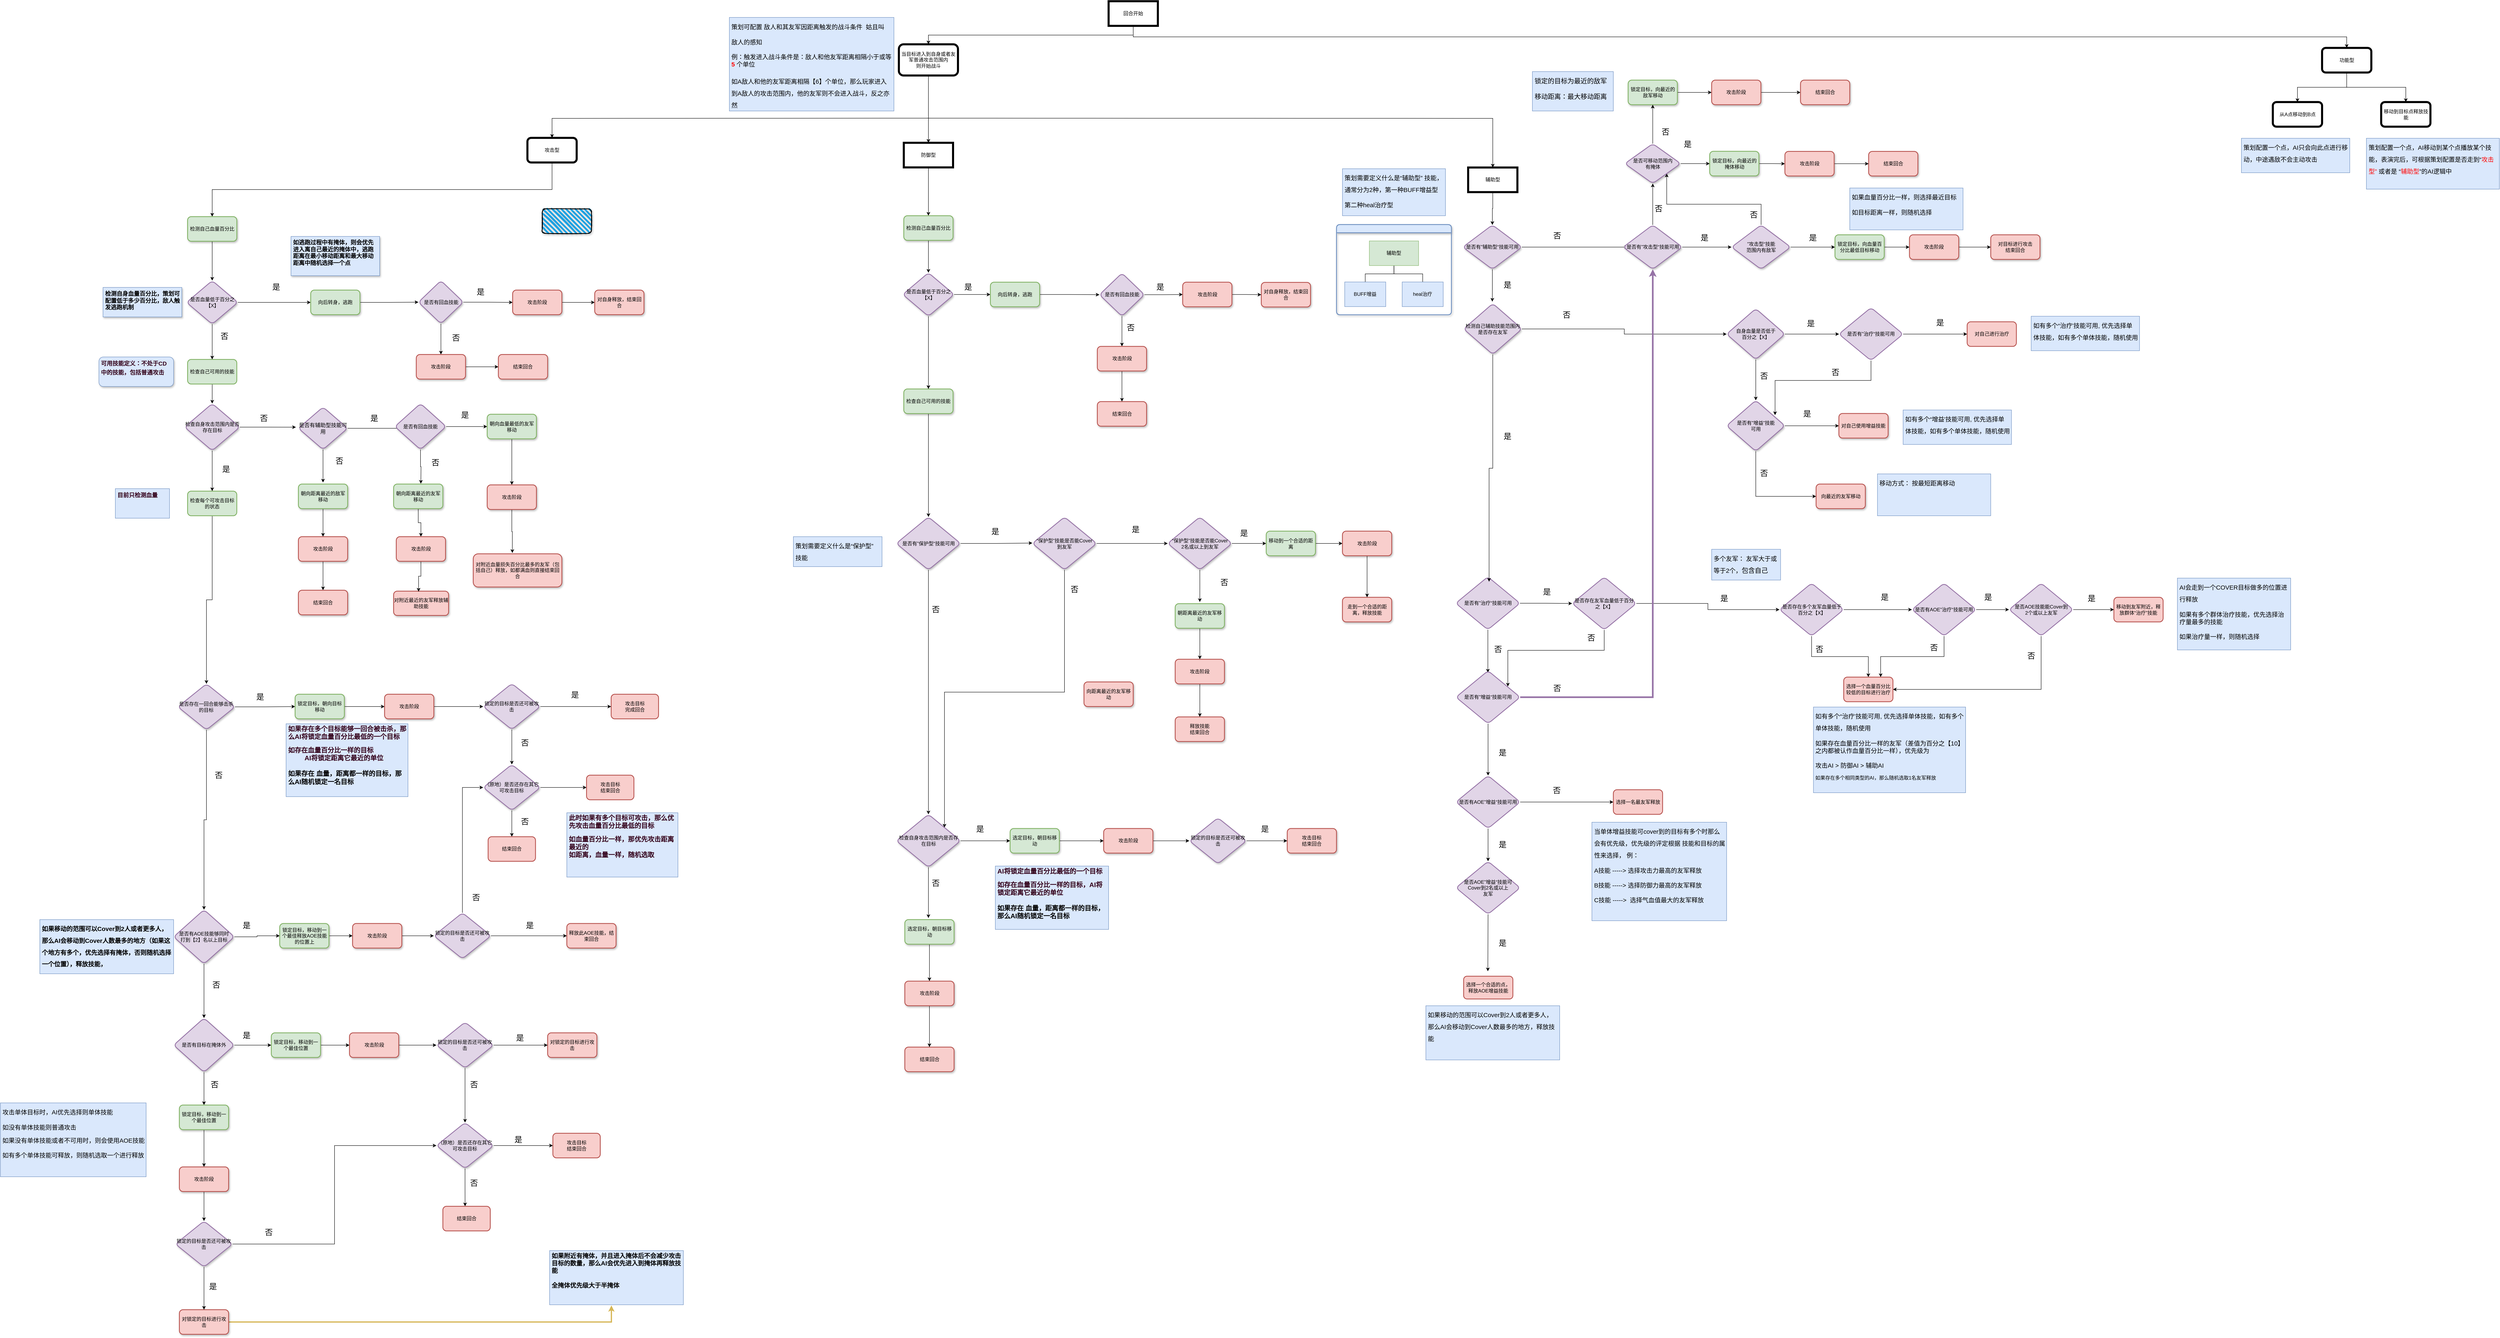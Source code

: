 <mxfile version="15.3.0" type="github">
  <diagram id="pXMWOtE3sICo_lijbzG-" name="Page-1">
    <mxGraphModel dx="2842" dy="934" grid="1" gridSize="12" guides="1" tooltips="1" connect="1" arrows="1" fold="1" page="1" pageScale="1" pageWidth="1169" pageHeight="1654" math="0" shadow="0">
      <root>
        <mxCell id="0" />
        <mxCell id="1" parent="0" />
        <mxCell id="ZI3P5AqrQ_ysWgxv9n3D-101" style="edgeStyle=orthogonalEdgeStyle;rounded=0;orthogonalLoop=1;jettySize=auto;html=1;exitX=0.5;exitY=1;exitDx=0;exitDy=0;entryX=0.5;entryY=0;entryDx=0;entryDy=0;" parent="1" source="LSy2s_8_X8NUVeBGEPmz-9" target="LSy2s_8_X8NUVeBGEPmz-21" edge="1">
          <mxGeometry relative="1" as="geometry" />
        </mxCell>
        <mxCell id="ZI3P5AqrQ_ysWgxv9n3D-109" style="edgeStyle=orthogonalEdgeStyle;rounded=0;orthogonalLoop=1;jettySize=auto;html=1;exitX=0.5;exitY=1;exitDx=0;exitDy=0;entryX=0.5;entryY=0;entryDx=0;entryDy=0;" parent="1" source="LSy2s_8_X8NUVeBGEPmz-9" target="LSy2s_8_X8NUVeBGEPmz-20" edge="1">
          <mxGeometry relative="1" as="geometry" />
        </mxCell>
        <mxCell id="LSy2s_8_X8NUVeBGEPmz-9" value="回合开始" style="rounded=0;whiteSpace=wrap;html=1;strokeWidth=5;" parent="1" vertex="1">
          <mxGeometry x="1620" y="39" width="120" height="60" as="geometry" />
        </mxCell>
        <mxCell id="ZI3P5AqrQ_ysWgxv9n3D-106" style="edgeStyle=orthogonalEdgeStyle;rounded=0;orthogonalLoop=1;jettySize=auto;html=1;exitX=0.5;exitY=1;exitDx=0;exitDy=0;" parent="1" source="LSy2s_8_X8NUVeBGEPmz-19" target="ZI3P5AqrQ_ysWgxv9n3D-20" edge="1">
          <mxGeometry relative="1" as="geometry" />
        </mxCell>
        <mxCell id="LSy2s_8_X8NUVeBGEPmz-19" value="攻击型" style="rounded=1;whiteSpace=wrap;html=1;strokeWidth=5;" parent="1" vertex="1">
          <mxGeometry x="204" y="372" width="120" height="60" as="geometry" />
        </mxCell>
        <mxCell id="LSy2s_8_X8NUVeBGEPmz-34" value="" style="edgeStyle=orthogonalEdgeStyle;rounded=0;orthogonalLoop=1;jettySize=auto;html=1;" parent="1" source="LSy2s_8_X8NUVeBGEPmz-20" target="LSy2s_8_X8NUVeBGEPmz-33" edge="1">
          <mxGeometry relative="1" as="geometry" />
        </mxCell>
        <mxCell id="ZI3P5AqrQ_ysWgxv9n3D-34" style="edgeStyle=orthogonalEdgeStyle;rounded=0;orthogonalLoop=1;jettySize=auto;html=1;exitX=0.5;exitY=1;exitDx=0;exitDy=0;" parent="1" source="LSy2s_8_X8NUVeBGEPmz-20" target="LSy2s_8_X8NUVeBGEPmz-35" edge="1">
          <mxGeometry relative="1" as="geometry" />
        </mxCell>
        <mxCell id="LSy2s_8_X8NUVeBGEPmz-20" value="功能型" style="rounded=1;whiteSpace=wrap;html=1;strokeWidth=5;" parent="1" vertex="1">
          <mxGeometry x="4576.5" y="152.75" width="120" height="60" as="geometry" />
        </mxCell>
        <mxCell id="eaivQGMKGmpIsubUFw-p-1" style="edgeStyle=orthogonalEdgeStyle;rounded=0;orthogonalLoop=1;jettySize=auto;html=1;exitX=0.5;exitY=1;exitDx=0;exitDy=0;entryX=0.5;entryY=0;entryDx=0;entryDy=0;" parent="1" source="LSy2s_8_X8NUVeBGEPmz-21" target="ZI3P5AqrQ_ysWgxv9n3D-96" edge="1">
          <mxGeometry relative="1" as="geometry" />
        </mxCell>
        <mxCell id="LSy2s_8_X8NUVeBGEPmz-21" value="当目标进入到自身或者友军普通攻击范围内&lt;br&gt;则开始战斗" style="whiteSpace=wrap;html=1;rounded=1;strokeWidth=5;" parent="1" vertex="1">
          <mxGeometry x="1109" y="144" width="144" height="76" as="geometry" />
        </mxCell>
        <mxCell id="ZI3P5AqrQ_ysWgxv9n3D-103" style="edgeStyle=orthogonalEdgeStyle;rounded=0;orthogonalLoop=1;jettySize=auto;html=1;exitX=0.5;exitY=1;exitDx=0;exitDy=0;entryX=0.5;entryY=0;entryDx=0;entryDy=0;" parent="1" target="LSy2s_8_X8NUVeBGEPmz-19" edge="1">
          <mxGeometry relative="1" as="geometry">
            <mxPoint x="1181" y="324" as="sourcePoint" />
          </mxGeometry>
        </mxCell>
        <mxCell id="ZI3P5AqrQ_ysWgxv9n3D-105" style="edgeStyle=orthogonalEdgeStyle;rounded=0;orthogonalLoop=1;jettySize=auto;html=1;exitX=0.5;exitY=1;exitDx=0;exitDy=0;entryX=0.5;entryY=0;entryDx=0;entryDy=0;" parent="1" target="1SJ8d1pmAY6MuEb-5NBz-37" edge="1">
          <mxGeometry relative="1" as="geometry">
            <mxPoint x="1181" y="324" as="sourcePoint" />
          </mxGeometry>
        </mxCell>
        <mxCell id="LSy2s_8_X8NUVeBGEPmz-33" value="从A点移动到B点" style="whiteSpace=wrap;html=1;rounded=1;strokeWidth=5;" parent="1" vertex="1">
          <mxGeometry x="4456.5" y="284.75" width="120" height="60" as="geometry" />
        </mxCell>
        <mxCell id="LSy2s_8_X8NUVeBGEPmz-35" value="移动到目标点释放技能" style="whiteSpace=wrap;html=1;rounded=1;strokeWidth=5;" parent="1" vertex="1">
          <mxGeometry x="4720.5" y="284.75" width="120" height="60" as="geometry" />
        </mxCell>
        <mxCell id="5Eozf7plNszG5YXXP3nq-39" style="edgeStyle=orthogonalEdgeStyle;rounded=0;orthogonalLoop=1;jettySize=auto;html=1;exitX=0.5;exitY=1;exitDx=0;exitDy=0;entryX=0.5;entryY=0;entryDx=0;entryDy=0;" parent="1" source="1SJ8d1pmAY6MuEb-5NBz-1" target="5Eozf7plNszG5YXXP3nq-38" edge="1">
          <mxGeometry relative="1" as="geometry" />
        </mxCell>
        <mxCell id="1SJ8d1pmAY6MuEb-5NBz-1" value="检查自己可用的技能" style="whiteSpace=wrap;html=1;rounded=1;strokeWidth=2;fillColor=#d5e8d4;strokeColor=#82b366;" parent="1" vertex="1">
          <mxGeometry x="-624" y="912" width="120" height="60" as="geometry" />
        </mxCell>
        <mxCell id="1SJ8d1pmAY6MuEb-5NBz-5" value="&lt;h2&gt;&lt;font color=&quot;#33001a&quot; style=&quot;font-size: 14px&quot;&gt;可用技能定义：不处于CD中的技能，包括普通攻击&lt;/font&gt;&lt;/h2&gt;" style="text;html=1;strokeColor=#6c8ebf;fillColor=#dae8fc;spacing=5;spacingTop=-20;whiteSpace=wrap;overflow=hidden;rounded=1;shadow=1;" parent="1" vertex="1">
          <mxGeometry x="-840" y="906" width="182" height="72" as="geometry" />
        </mxCell>
        <mxCell id="5Eozf7plNszG5YXXP3nq-45" style="edgeStyle=orthogonalEdgeStyle;rounded=0;orthogonalLoop=1;jettySize=auto;html=1;exitX=0.5;exitY=1;exitDx=0;exitDy=0;entryX=0.5;entryY=0;entryDx=0;entryDy=0;" parent="1" source="1SJ8d1pmAY6MuEb-5NBz-11" target="5Eozf7plNszG5YXXP3nq-44" edge="1">
          <mxGeometry relative="1" as="geometry" />
        </mxCell>
        <mxCell id="1SJ8d1pmAY6MuEb-5NBz-11" value="检查每个可攻击目标的状态" style="whiteSpace=wrap;html=1;rounded=1;strokeWidth=2;fillColor=#d5e8d4;strokeColor=#82b366;" parent="1" vertex="1">
          <mxGeometry x="-624" y="1233" width="120" height="60" as="geometry" />
        </mxCell>
        <mxCell id="1SJ8d1pmAY6MuEb-5NBz-13" value="&lt;h2&gt;&lt;font color=&quot;#33001a&quot; style=&quot;font-size: 14px&quot;&gt;目前只检测血量&lt;/font&gt;&lt;/h2&gt;" style="text;html=1;strokeColor=#6c8ebf;fillColor=#dae8fc;spacing=5;spacingTop=-20;whiteSpace=wrap;overflow=hidden;rounded=0;" parent="1" vertex="1">
          <mxGeometry x="-800" y="1227" width="132" height="72" as="geometry" />
        </mxCell>
        <mxCell id="1SJ8d1pmAY6MuEb-5NBz-17" value="&lt;font style=&quot;font-size: 19px&quot;&gt;是&lt;/font&gt;" style="text;html=1;strokeColor=none;fillColor=none;align=center;verticalAlign=middle;whiteSpace=wrap;rounded=0;" parent="1" vertex="1">
          <mxGeometry x="-501.5" y="1707.25" width="108" height="56" as="geometry" />
        </mxCell>
        <mxCell id="1SJ8d1pmAY6MuEb-5NBz-23" value="攻击目标&lt;br&gt;完成回合" style="whiteSpace=wrap;html=1;rounded=1;strokeWidth=2;fillColor=#f8cecc;strokeColor=#b85450;" parent="1" vertex="1">
          <mxGeometry x="408" y="1728" width="115.5" height="60" as="geometry" />
        </mxCell>
        <mxCell id="wYhGPvurgbteyp2peCEH-10" style="edgeStyle=orthogonalEdgeStyle;rounded=0;orthogonalLoop=1;jettySize=auto;html=1;exitX=0.5;exitY=1;exitDx=0;exitDy=0;entryX=0.5;entryY=0;entryDx=0;entryDy=0;" parent="1" source="1SJ8d1pmAY6MuEb-5NBz-33" target="ZI3P5AqrQ_ysWgxv9n3D-5" edge="1">
          <mxGeometry relative="1" as="geometry" />
        </mxCell>
        <mxCell id="1SJ8d1pmAY6MuEb-5NBz-33" value="朝向距离最近的敌军移动" style="whiteSpace=wrap;html=1;rounded=1;shadow=1;strokeWidth=2;glass=0;sketch=0;fillColor=#d5e8d4;strokeColor=#82b366;" parent="1" vertex="1">
          <mxGeometry x="-354" y="1215.75" width="120" height="60" as="geometry" />
        </mxCell>
        <mxCell id="1SJ8d1pmAY6MuEb-5NBz-35" value="&lt;font style=&quot;font-size: 19px&quot;&gt;是&lt;/font&gt;" style="text;html=1;strokeColor=none;fillColor=none;align=center;verticalAlign=middle;whiteSpace=wrap;rounded=0;" parent="1" vertex="1">
          <mxGeometry x="-584" y="1152" width="108" height="56" as="geometry" />
        </mxCell>
        <mxCell id="1SJ8d1pmAY6MuEb-5NBz-36" value="&lt;font style=&quot;font-size: 19px&quot;&gt;否&lt;/font&gt;" style="text;html=1;strokeColor=none;fillColor=none;align=center;verticalAlign=middle;whiteSpace=wrap;rounded=0;" parent="1" vertex="1">
          <mxGeometry x="-492" y="1028.13" width="108" height="56" as="geometry" />
        </mxCell>
        <mxCell id="6_bY_sh62_LnZEufbwjD-9" style="edgeStyle=orthogonalEdgeStyle;rounded=0;orthogonalLoop=1;jettySize=auto;html=1;exitX=0.5;exitY=1;exitDx=0;exitDy=0;entryX=0.5;entryY=0;entryDx=0;entryDy=0;" parent="1" source="1SJ8d1pmAY6MuEb-5NBz-37" target="6_bY_sh62_LnZEufbwjD-8" edge="1">
          <mxGeometry relative="1" as="geometry" />
        </mxCell>
        <mxCell id="1SJ8d1pmAY6MuEb-5NBz-37" value="辅助型" style="whiteSpace=wrap;html=1;rounded=0;strokeWidth=5;" parent="1" vertex="1">
          <mxGeometry x="2496" y="444.25" width="120" height="60" as="geometry" />
        </mxCell>
        <mxCell id="ZI3P5AqrQ_ysWgxv9n3D-8" value="" style="edgeStyle=orthogonalEdgeStyle;rounded=0;orthogonalLoop=1;jettySize=auto;html=1;" parent="1" source="ZI3P5AqrQ_ysWgxv9n3D-1" edge="1">
          <mxGeometry relative="1" as="geometry">
            <mxPoint x="-59" y="1079.88" as="targetPoint" />
          </mxGeometry>
        </mxCell>
        <mxCell id="wYhGPvurgbteyp2peCEH-9" style="edgeStyle=orthogonalEdgeStyle;rounded=0;orthogonalLoop=1;jettySize=auto;html=1;exitX=0.5;exitY=1;exitDx=0;exitDy=0;" parent="1" source="ZI3P5AqrQ_ysWgxv9n3D-1" edge="1">
          <mxGeometry relative="1" as="geometry">
            <mxPoint x="-294" y="1212.0" as="targetPoint" />
          </mxGeometry>
        </mxCell>
        <mxCell id="ZI3P5AqrQ_ysWgxv9n3D-1" value="&lt;font style=&quot;font-size: 13px&quot;&gt;是否有辅助型技能可用&lt;/font&gt;" style="rhombus;whiteSpace=wrap;html=1;shadow=1;rounded=1;strokeWidth=2;fillColor=#e1d5e7;strokeColor=#9673a6;" parent="1" vertex="1">
          <mxGeometry x="-354" y="1028.13" width="120" height="103.5" as="geometry" />
        </mxCell>
        <mxCell id="ZI3P5AqrQ_ysWgxv9n3D-2" value="&lt;font style=&quot;font-size: 19px&quot;&gt;否&lt;/font&gt;" style="text;html=1;strokeColor=none;fillColor=none;align=center;verticalAlign=middle;whiteSpace=wrap;rounded=0;" parent="1" vertex="1">
          <mxGeometry x="-308" y="1131.63" width="108" height="56" as="geometry" />
        </mxCell>
        <mxCell id="ZI3P5AqrQ_ysWgxv9n3D-4" value="&lt;h1&gt;&lt;font style=&quot;font-size: 15px ; font-weight: normal&quot;&gt;策划可配置 敌人和其友军因距离触发的战斗条件&amp;nbsp; 姑且叫&lt;/font&gt;&lt;/h1&gt;&lt;div&gt;&lt;font style=&quot;font-size: 15px ; font-weight: normal&quot;&gt;敌人的感知&lt;/font&gt;&lt;/div&gt;&lt;div&gt;&lt;font style=&quot;font-size: 15px ; font-weight: normal&quot;&gt;&lt;br&gt;&lt;/font&gt;&lt;/div&gt;&lt;div&gt;&lt;font style=&quot;font-size: 15px&quot;&gt;例：触发进入战斗条件是：敌人和他友军距离相隔小于或等 &lt;b&gt;&lt;font color=&quot;#ff0000&quot;&gt;5&lt;/font&gt;&lt;/b&gt; 个单位&lt;/font&gt;&lt;/div&gt;&lt;h1&gt;&lt;font style=&quot;font-size: 15px ; font-weight: normal&quot;&gt;如A敌人和他的友军距离相隔【6】个单位，那么玩家进入到A敌人的攻击范围内，他的友军则不会进入战斗，反之亦然&lt;/font&gt;&lt;/h1&gt;" style="text;html=1;strokeColor=#6c8ebf;fillColor=#dae8fc;spacing=5;spacingTop=-20;whiteSpace=wrap;overflow=hidden;rounded=0;" parent="1" vertex="1">
          <mxGeometry x="696" y="78.5" width="401" height="228" as="geometry" />
        </mxCell>
        <mxCell id="wYhGPvurgbteyp2peCEH-7" value="" style="edgeStyle=orthogonalEdgeStyle;rounded=0;orthogonalLoop=1;jettySize=auto;html=1;" parent="1" source="ZI3P5AqrQ_ysWgxv9n3D-5" target="wYhGPvurgbteyp2peCEH-6" edge="1">
          <mxGeometry relative="1" as="geometry" />
        </mxCell>
        <mxCell id="ZI3P5AqrQ_ysWgxv9n3D-5" value="攻击阶段" style="whiteSpace=wrap;html=1;fillColor=#f8cecc;strokeColor=#b85450;shadow=1;rounded=1;strokeWidth=2;" parent="1" vertex="1">
          <mxGeometry x="-354" y="1344" width="120" height="60" as="geometry" />
        </mxCell>
        <mxCell id="ZI3P5AqrQ_ysWgxv9n3D-9" value="&lt;font style=&quot;font-size: 19px&quot;&gt;是&lt;/font&gt;" style="text;html=1;strokeColor=none;fillColor=none;align=center;verticalAlign=middle;whiteSpace=wrap;rounded=0;" parent="1" vertex="1">
          <mxGeometry x="-223.5" y="1028.13" width="108" height="56" as="geometry" />
        </mxCell>
        <mxCell id="ZI3P5AqrQ_ysWgxv9n3D-10" value="对附近血量损失百分比最多的友军（包括自己）释放，如都满血则直接结束回合" style="whiteSpace=wrap;html=1;rounded=1;shadow=1;strokeWidth=2;fillColor=#f8cecc;strokeColor=#b85450;" parent="1" vertex="1">
          <mxGeometry x="72" y="1385.75" width="216" height="81" as="geometry" />
        </mxCell>
        <mxCell id="ZI3P5AqrQ_ysWgxv9n3D-12" value="对附近最近的友军释放辅助技能" style="whiteSpace=wrap;html=1;shadow=1;rounded=1;fillColor=#f8cecc;strokeColor=#b85450;strokeWidth=2;" parent="1" vertex="1">
          <mxGeometry x="-122" y="1476.75" width="134" height="59.25" as="geometry" />
        </mxCell>
        <mxCell id="ZI3P5AqrQ_ysWgxv9n3D-14" value="&lt;font style=&quot;font-size: 19px&quot;&gt;否&lt;/font&gt;" style="text;html=1;strokeColor=none;fillColor=none;align=center;verticalAlign=middle;whiteSpace=wrap;rounded=0;" parent="1" vertex="1">
          <mxGeometry x="-74.5" y="1135.75" width="108" height="56" as="geometry" />
        </mxCell>
        <mxCell id="ZI3P5AqrQ_ysWgxv9n3D-15" value="&lt;font style=&quot;font-size: 19px&quot;&gt;是&lt;/font&gt;" style="text;html=1;strokeColor=none;fillColor=none;align=center;verticalAlign=middle;whiteSpace=wrap;rounded=0;" parent="1" vertex="1">
          <mxGeometry x="-2" y="1019.63" width="108" height="56" as="geometry" />
        </mxCell>
        <mxCell id="ZI3P5AqrQ_ysWgxv9n3D-108" style="edgeStyle=orthogonalEdgeStyle;rounded=0;orthogonalLoop=1;jettySize=auto;html=1;exitX=0.5;exitY=1;exitDx=0;exitDy=0;" parent="1" source="ZI3P5AqrQ_ysWgxv9n3D-19" edge="1">
          <mxGeometry relative="1" as="geometry">
            <mxPoint x="-55.667" y="1214.88" as="targetPoint" />
          </mxGeometry>
        </mxCell>
        <mxCell id="wYhGPvurgbteyp2peCEH-17" style="edgeStyle=orthogonalEdgeStyle;rounded=0;orthogonalLoop=1;jettySize=auto;html=1;exitX=1;exitY=0.5;exitDx=0;exitDy=0;entryX=0;entryY=0.5;entryDx=0;entryDy=0;" parent="1" source="ZI3P5AqrQ_ysWgxv9n3D-19" target="wYhGPvurgbteyp2peCEH-15" edge="1">
          <mxGeometry relative="1" as="geometry" />
        </mxCell>
        <mxCell id="ZI3P5AqrQ_ysWgxv9n3D-19" value="是否有回血技能" style="rhombus;whiteSpace=wrap;html=1;rounded=1;shadow=1;strokeWidth=2;fillColor=#e1d5e7;strokeColor=#9673a6;" parent="1" vertex="1">
          <mxGeometry x="-119" y="1019.63" width="125" height="112" as="geometry" />
        </mxCell>
        <mxCell id="ZI3P5AqrQ_ysWgxv9n3D-25" value="" style="edgeStyle=orthogonalEdgeStyle;rounded=0;orthogonalLoop=1;jettySize=auto;html=1;" parent="1" source="ZI3P5AqrQ_ysWgxv9n3D-20" target="ZI3P5AqrQ_ysWgxv9n3D-24" edge="1">
          <mxGeometry relative="1" as="geometry" />
        </mxCell>
        <mxCell id="ZI3P5AqrQ_ysWgxv9n3D-20" value="检测自己血量百分比" style="rounded=1;whiteSpace=wrap;html=1;shadow=1;strokeWidth=2;fillColor=#d5e8d4;strokeColor=#82b366;" parent="1" vertex="1">
          <mxGeometry x="-624" y="564" width="120" height="60" as="geometry" />
        </mxCell>
        <mxCell id="ZI3P5AqrQ_ysWgxv9n3D-21" value="&lt;font style=&quot;font-size: 14px&quot;&gt;&lt;b&gt;&lt;br&gt;检测自身血量百分比，策划可配置低于多少百分比，敌人触发逃跑机制&lt;/b&gt;&lt;/font&gt;" style="text;html=1;strokeColor=#6c8ebf;fillColor=#dae8fc;spacing=5;spacingTop=-20;whiteSpace=wrap;overflow=hidden;rounded=0;shadow=1;" parent="1" vertex="1">
          <mxGeometry x="-830" y="736.5" width="192" height="72" as="geometry" />
        </mxCell>
        <mxCell id="ZI3P5AqrQ_ysWgxv9n3D-26" style="edgeStyle=orthogonalEdgeStyle;rounded=0;orthogonalLoop=1;jettySize=auto;html=1;exitX=0.5;exitY=1;exitDx=0;exitDy=0;entryX=0.5;entryY=0;entryDx=0;entryDy=0;" parent="1" source="ZI3P5AqrQ_ysWgxv9n3D-24" target="1SJ8d1pmAY6MuEb-5NBz-1" edge="1">
          <mxGeometry relative="1" as="geometry" />
        </mxCell>
        <mxCell id="ZI3P5AqrQ_ysWgxv9n3D-28" value="" style="edgeStyle=orthogonalEdgeStyle;rounded=0;orthogonalLoop=1;jettySize=auto;html=1;" parent="1" source="ZI3P5AqrQ_ysWgxv9n3D-24" target="ZI3P5AqrQ_ysWgxv9n3D-27" edge="1">
          <mxGeometry relative="1" as="geometry" />
        </mxCell>
        <mxCell id="ZI3P5AqrQ_ysWgxv9n3D-24" value="是否血量低于百分之【X】" style="rhombus;whiteSpace=wrap;html=1;rounded=1;shadow=1;strokeWidth=2;fillColor=#e1d5e7;strokeColor=#9673a6;" parent="1" vertex="1">
          <mxGeometry x="-626.5" y="720" width="125" height="106" as="geometry" />
        </mxCell>
        <mxCell id="ZI3P5AqrQ_ysWgxv9n3D-36" value="" style="edgeStyle=orthogonalEdgeStyle;rounded=0;orthogonalLoop=1;jettySize=auto;html=1;" parent="1" source="ZI3P5AqrQ_ysWgxv9n3D-27" target="ZI3P5AqrQ_ysWgxv9n3D-35" edge="1">
          <mxGeometry relative="1" as="geometry" />
        </mxCell>
        <mxCell id="ZI3P5AqrQ_ysWgxv9n3D-27" value="向后转身，逃跑" style="whiteSpace=wrap;html=1;rounded=1;shadow=1;strokeWidth=2;fillColor=#d5e8d4;strokeColor=#82b366;" parent="1" vertex="1">
          <mxGeometry x="-324" y="743" width="120" height="60" as="geometry" />
        </mxCell>
        <mxCell id="ZI3P5AqrQ_ysWgxv9n3D-29" value="&lt;font style=&quot;font-size: 19px&quot;&gt;否&lt;/font&gt;" style="text;html=1;strokeColor=none;fillColor=none;align=center;verticalAlign=middle;whiteSpace=wrap;rounded=0;" parent="1" vertex="1">
          <mxGeometry x="-588" y="828" width="108" height="56" as="geometry" />
        </mxCell>
        <mxCell id="ZI3P5AqrQ_ysWgxv9n3D-30" value="&lt;font style=&quot;font-size: 19px&quot;&gt;是&lt;/font&gt;" style="text;html=1;strokeColor=none;fillColor=none;align=center;verticalAlign=middle;whiteSpace=wrap;rounded=0;" parent="1" vertex="1">
          <mxGeometry x="-462" y="708" width="108" height="56" as="geometry" />
        </mxCell>
        <mxCell id="ZI3P5AqrQ_ysWgxv9n3D-38" value="" style="edgeStyle=orthogonalEdgeStyle;rounded=0;orthogonalLoop=1;jettySize=auto;html=1;" parent="1" source="ZI3P5AqrQ_ysWgxv9n3D-35" target="ZI3P5AqrQ_ysWgxv9n3D-37" edge="1">
          <mxGeometry relative="1" as="geometry" />
        </mxCell>
        <mxCell id="ZI3P5AqrQ_ysWgxv9n3D-41" value="" style="edgeStyle=orthogonalEdgeStyle;rounded=0;orthogonalLoop=1;jettySize=auto;html=1;" parent="1" source="ZI3P5AqrQ_ysWgxv9n3D-35" target="ZI3P5AqrQ_ysWgxv9n3D-40" edge="1">
          <mxGeometry relative="1" as="geometry" />
        </mxCell>
        <mxCell id="ZI3P5AqrQ_ysWgxv9n3D-35" value="是否有回血技能" style="rhombus;whiteSpace=wrap;html=1;rounded=1;shadow=1;strokeWidth=2;fillColor=#e1d5e7;strokeColor=#9673a6;" parent="1" vertex="1">
          <mxGeometry x="-61.5" y="720" width="109.5" height="105" as="geometry" />
        </mxCell>
        <mxCell id="wYhGPvurgbteyp2peCEH-3" value="" style="edgeStyle=orthogonalEdgeStyle;rounded=0;orthogonalLoop=1;jettySize=auto;html=1;" parent="1" source="ZI3P5AqrQ_ysWgxv9n3D-37" target="wYhGPvurgbteyp2peCEH-2" edge="1">
          <mxGeometry relative="1" as="geometry" />
        </mxCell>
        <mxCell id="ZI3P5AqrQ_ysWgxv9n3D-37" value="攻击阶段" style="whiteSpace=wrap;html=1;rounded=1;shadow=1;fillColor=#f8cecc;strokeColor=#b85450;strokeWidth=2;" parent="1" vertex="1">
          <mxGeometry x="168" y="743" width="120" height="60" as="geometry" />
        </mxCell>
        <mxCell id="ZI3P5AqrQ_ysWgxv9n3D-39" value="&lt;font style=&quot;font-size: 19px&quot;&gt;是&lt;/font&gt;" style="text;html=1;strokeColor=none;fillColor=none;align=center;verticalAlign=middle;whiteSpace=wrap;rounded=0;" parent="1" vertex="1">
          <mxGeometry x="36" y="720" width="108" height="56" as="geometry" />
        </mxCell>
        <mxCell id="wYhGPvurgbteyp2peCEH-5" value="" style="edgeStyle=orthogonalEdgeStyle;rounded=0;orthogonalLoop=1;jettySize=auto;html=1;" parent="1" source="ZI3P5AqrQ_ysWgxv9n3D-40" target="wYhGPvurgbteyp2peCEH-4" edge="1">
          <mxGeometry relative="1" as="geometry" />
        </mxCell>
        <mxCell id="ZI3P5AqrQ_ysWgxv9n3D-40" value="攻击阶段" style="whiteSpace=wrap;html=1;rounded=1;shadow=1;fillColor=#f8cecc;strokeColor=#b85450;strokeWidth=2;" parent="1" vertex="1">
          <mxGeometry x="-66.75" y="900" width="120" height="60" as="geometry" />
        </mxCell>
        <mxCell id="ZI3P5AqrQ_ysWgxv9n3D-42" value="&lt;font style=&quot;font-size: 19px&quot;&gt;否&lt;/font&gt;" style="text;html=1;strokeColor=none;fillColor=none;align=center;verticalAlign=middle;whiteSpace=wrap;rounded=0;" parent="1" vertex="1">
          <mxGeometry x="-24" y="836" width="108" height="48" as="geometry" />
        </mxCell>
        <mxCell id="ZI3P5AqrQ_ysWgxv9n3D-47" value="&lt;font style=&quot;font-size: 14px&quot;&gt;&lt;b&gt;&lt;br&gt;如逃跑过程中有掩体，则会优先进入离自己最近的掩体中，逃跑距离在最小移动距离和最大移动距离中随机选择一个点&lt;/b&gt;&lt;/font&gt;" style="text;html=1;strokeColor=#6c8ebf;fillColor=#dae8fc;spacing=5;spacingTop=-20;whiteSpace=wrap;overflow=hidden;rounded=0;shadow=1;" parent="1" vertex="1">
          <mxGeometry x="-372" y="612.25" width="216" height="95.75" as="geometry" />
        </mxCell>
        <mxCell id="ZI3P5AqrQ_ysWgxv9n3D-52" value="&lt;font style=&quot;font-size: 19px&quot;&gt;否&lt;/font&gt;" style="text;html=1;strokeColor=none;fillColor=none;align=center;verticalAlign=middle;whiteSpace=wrap;rounded=0;" parent="1" vertex="1">
          <mxGeometry x="-602" y="1897.75" width="108" height="56" as="geometry" />
        </mxCell>
        <mxCell id="ZI3P5AqrQ_ysWgxv9n3D-60" style="edgeStyle=orthogonalEdgeStyle;rounded=0;orthogonalLoop=1;jettySize=auto;html=1;exitX=0.5;exitY=1;exitDx=0;exitDy=0;" parent="1" source="ZI3P5AqrQ_ysWgxv9n3D-53" target="ZI3P5AqrQ_ysWgxv9n3D-58" edge="1">
          <mxGeometry relative="1" as="geometry" />
        </mxCell>
        <mxCell id="wYhGPvurgbteyp2peCEH-28" style="edgeStyle=orthogonalEdgeStyle;rounded=0;orthogonalLoop=1;jettySize=auto;html=1;exitX=1;exitY=0.5;exitDx=0;exitDy=0;entryX=0;entryY=0.5;entryDx=0;entryDy=0;" parent="1" source="ZI3P5AqrQ_ysWgxv9n3D-53" target="wYhGPvurgbteyp2peCEH-27" edge="1">
          <mxGeometry relative="1" as="geometry" />
        </mxCell>
        <mxCell id="ZI3P5AqrQ_ysWgxv9n3D-53" value="是否有AOE技能够同时&lt;br&gt;打到【2】名以上目标" style="rhombus;whiteSpace=wrap;html=1;rounded=1;shadow=1;strokeColor=#9673a6;strokeWidth=2;fillColor=#e1d5e7;" parent="1" vertex="1">
          <mxGeometry x="-658" y="2253.25" width="148" height="132" as="geometry" />
        </mxCell>
        <mxCell id="ZI3P5AqrQ_ysWgxv9n3D-54" value="释放此AOE技能，结束回合" style="whiteSpace=wrap;html=1;rounded=1;shadow=1;strokeWidth=2;fillColor=#f8cecc;strokeColor=#b85450;" parent="1" vertex="1">
          <mxGeometry x="300" y="2286.75" width="120" height="60" as="geometry" />
        </mxCell>
        <mxCell id="ZI3P5AqrQ_ysWgxv9n3D-57" value="&lt;font style=&quot;font-size: 19px&quot;&gt;是&lt;/font&gt;" style="text;html=1;strokeColor=none;fillColor=none;align=center;verticalAlign=middle;whiteSpace=wrap;rounded=0;" parent="1" vertex="1">
          <mxGeometry x="-534" y="2263.5" width="108" height="56" as="geometry" />
        </mxCell>
        <mxCell id="wYhGPvurgbteyp2peCEH-53" style="edgeStyle=orthogonalEdgeStyle;rounded=0;orthogonalLoop=1;jettySize=auto;html=1;exitX=1;exitY=0.5;exitDx=0;exitDy=0;entryX=0;entryY=0.5;entryDx=0;entryDy=0;" parent="1" source="ZI3P5AqrQ_ysWgxv9n3D-58" target="wYhGPvurgbteyp2peCEH-52" edge="1">
          <mxGeometry relative="1" as="geometry" />
        </mxCell>
        <mxCell id="wYhGPvurgbteyp2peCEH-61" style="edgeStyle=orthogonalEdgeStyle;rounded=0;orthogonalLoop=1;jettySize=auto;html=1;exitX=0.5;exitY=1;exitDx=0;exitDy=0;entryX=0.5;entryY=0;entryDx=0;entryDy=0;" parent="1" source="ZI3P5AqrQ_ysWgxv9n3D-58" target="wYhGPvurgbteyp2peCEH-60" edge="1">
          <mxGeometry relative="1" as="geometry" />
        </mxCell>
        <mxCell id="ZI3P5AqrQ_ysWgxv9n3D-58" value="是否有目标在掩体外" style="rhombus;whiteSpace=wrap;html=1;rounded=1;shadow=1;strokeColor=#9673a6;strokeWidth=2;fillColor=#e1d5e7;" parent="1" vertex="1">
          <mxGeometry x="-658" y="2517.25" width="148" height="132" as="geometry" />
        </mxCell>
        <mxCell id="ZI3P5AqrQ_ysWgxv9n3D-61" value="&lt;font style=&quot;font-size: 19px&quot;&gt;否&lt;/font&gt;" style="text;html=1;strokeColor=none;fillColor=none;align=center;verticalAlign=middle;whiteSpace=wrap;rounded=0;" parent="1" vertex="1">
          <mxGeometry x="-608" y="2409.25" width="108" height="56" as="geometry" />
        </mxCell>
        <mxCell id="ZI3P5AqrQ_ysWgxv9n3D-76" value="对锁定的目标进行攻击" style="whiteSpace=wrap;html=1;rounded=1;shadow=1;strokeWidth=2;fillColor=#f8cecc;strokeColor=#b85450;" parent="1" vertex="1">
          <mxGeometry x="253.25" y="2553.25" width="120" height="60" as="geometry" />
        </mxCell>
        <mxCell id="ZI3P5AqrQ_ysWgxv9n3D-78" value="&lt;font style=&quot;font-size: 19px&quot;&gt;是&lt;/font&gt;" style="text;html=1;strokeColor=none;fillColor=none;align=center;verticalAlign=middle;whiteSpace=wrap;rounded=0;" parent="1" vertex="1">
          <mxGeometry x="-534" y="2532" width="108" height="56" as="geometry" />
        </mxCell>
        <mxCell id="5Eozf7plNszG5YXXP3nq-57" style="edgeStyle=orthogonalEdgeStyle;rounded=0;orthogonalLoop=1;jettySize=auto;html=1;exitX=1;exitY=0.5;exitDx=0;exitDy=0;entryX=0.462;entryY=1.012;entryDx=0;entryDy=0;entryPerimeter=0;strokeWidth=3;fillColor=#fff2cc;strokeColor=#d6b656;" parent="1" source="ZI3P5AqrQ_ysWgxv9n3D-79" target="5Eozf7plNszG5YXXP3nq-54" edge="1">
          <mxGeometry relative="1" as="geometry" />
        </mxCell>
        <mxCell id="ZI3P5AqrQ_ysWgxv9n3D-79" value="对锁定的目标进行攻击" style="whiteSpace=wrap;html=1;rounded=1;shadow=1;strokeWidth=2;fillColor=#f8cecc;strokeColor=#b85450;" parent="1" vertex="1">
          <mxGeometry x="-643.99" y="3228" width="120" height="60" as="geometry" />
        </mxCell>
        <mxCell id="ZI3P5AqrQ_ysWgxv9n3D-81" value="&lt;font style=&quot;font-size: 19px&quot;&gt;否&lt;/font&gt;" style="text;html=1;strokeColor=none;fillColor=none;align=center;verticalAlign=middle;whiteSpace=wrap;rounded=0;" parent="1" vertex="1">
          <mxGeometry x="-612" y="2652" width="108" height="56" as="geometry" />
        </mxCell>
        <mxCell id="ZI3P5AqrQ_ysWgxv9n3D-92" value="&lt;h1&gt;&lt;span style=&quot;font-size: 15px ; font-weight: 400&quot;&gt;策划配置一个点，AI只会向此点进行移动，中途遇敌不会主动攻击&lt;/span&gt;&lt;/h1&gt;" style="text;html=1;strokeColor=#6c8ebf;fillColor=#dae8fc;spacing=5;spacingTop=-20;whiteSpace=wrap;overflow=hidden;rounded=0;" parent="1" vertex="1">
          <mxGeometry x="4380" y="373" width="264" height="84" as="geometry" />
        </mxCell>
        <mxCell id="ZI3P5AqrQ_ysWgxv9n3D-93" value="&lt;h1&gt;&lt;span style=&quot;font-size: 15px ; font-weight: 400&quot;&gt;策划配置一个点，AI移动到某个点播放某个技能，表演完后，可根据策划配置是否走到“&lt;font color=&quot;#ff0000&quot;&gt;攻击型”&lt;/font&gt; 或者是 “&lt;font color=&quot;#ff0000&quot;&gt;辅助型&lt;/font&gt;”的AI逻辑中&lt;/span&gt;&lt;/h1&gt;" style="text;html=1;strokeColor=#6c8ebf;fillColor=#dae8fc;spacing=5;spacingTop=-20;whiteSpace=wrap;overflow=hidden;rounded=0;" parent="1" vertex="1">
          <mxGeometry x="4684.5" y="373" width="324" height="124" as="geometry" />
        </mxCell>
        <mxCell id="5Eozf7plNszG5YXXP3nq-14" style="edgeStyle=orthogonalEdgeStyle;rounded=0;orthogonalLoop=1;jettySize=auto;html=1;exitX=0.5;exitY=1;exitDx=0;exitDy=0;entryX=0.5;entryY=0;entryDx=0;entryDy=0;" parent="1" source="ZI3P5AqrQ_ysWgxv9n3D-96" target="5Eozf7plNszG5YXXP3nq-4" edge="1">
          <mxGeometry relative="1" as="geometry" />
        </mxCell>
        <mxCell id="ZI3P5AqrQ_ysWgxv9n3D-96" value="防御型" style="whiteSpace=wrap;html=1;rounded=0;strokeWidth=5;" parent="1" vertex="1">
          <mxGeometry x="1121" y="384" width="120" height="60" as="geometry" />
        </mxCell>
        <mxCell id="ZI3P5AqrQ_ysWgxv9n3D-114" value="" style="edgeStyle=orthogonalEdgeStyle;rounded=0;orthogonalLoop=1;jettySize=auto;html=1;" parent="1" source="ZI3P5AqrQ_ysWgxv9n3D-110" target="ZI3P5AqrQ_ysWgxv9n3D-113" edge="1">
          <mxGeometry relative="1" as="geometry" />
        </mxCell>
        <mxCell id="ZI3P5AqrQ_ysWgxv9n3D-110" value="检查自己可用的技能" style="whiteSpace=wrap;html=1;rounded=1;strokeWidth=2;fillColor=#d5e8d4;strokeColor=#82b366;shadow=1;sketch=0;glass=0;" parent="1" vertex="1">
          <mxGeometry x="1121" y="984" width="120" height="60" as="geometry" />
        </mxCell>
        <mxCell id="ZI3P5AqrQ_ysWgxv9n3D-120" value="" style="edgeStyle=orthogonalEdgeStyle;rounded=0;orthogonalLoop=1;jettySize=auto;html=1;" parent="1" source="ZI3P5AqrQ_ysWgxv9n3D-113" edge="1">
          <mxGeometry relative="1" as="geometry">
            <mxPoint x="1434.25" y="1359.5" as="targetPoint" />
          </mxGeometry>
        </mxCell>
        <mxCell id="5Eozf7plNszG5YXXP3nq-52" style="edgeStyle=orthogonalEdgeStyle;rounded=0;orthogonalLoop=1;jettySize=auto;html=1;exitX=0.5;exitY=1;exitDx=0;exitDy=0;entryX=0.5;entryY=0;entryDx=0;entryDy=0;" parent="1" source="ZI3P5AqrQ_ysWgxv9n3D-113" target="5Eozf7plNszG5YXXP3nq-50" edge="1">
          <mxGeometry relative="1" as="geometry" />
        </mxCell>
        <mxCell id="ZI3P5AqrQ_ysWgxv9n3D-113" value="是否有”保护型“技能可用" style="rhombus;whiteSpace=wrap;html=1;rounded=1;strokeWidth=2;fillColor=#e1d5e7;strokeColor=#9673a6;shadow=1;" parent="1" vertex="1">
          <mxGeometry x="1102.75" y="1296" width="156.5" height="129" as="geometry" />
        </mxCell>
        <mxCell id="ZI3P5AqrQ_ysWgxv9n3D-115" value="&lt;h1&gt;&lt;span style=&quot;font-size: 15px ; font-weight: 400&quot;&gt;策划需要定义什么是“保护型” 技能&lt;/span&gt;&lt;/h1&gt;" style="text;html=1;strokeColor=#6c8ebf;fillColor=#dae8fc;spacing=5;spacingTop=-20;whiteSpace=wrap;overflow=hidden;rounded=0;" parent="1" vertex="1">
          <mxGeometry x="852" y="1344" width="216" height="73" as="geometry" />
        </mxCell>
        <mxCell id="ZI3P5AqrQ_ysWgxv9n3D-118" value="&lt;font style=&quot;font-size: 19px&quot;&gt;否&lt;/font&gt;" style="text;html=1;strokeColor=none;fillColor=none;align=center;verticalAlign=middle;whiteSpace=wrap;rounded=0;" parent="1" vertex="1">
          <mxGeometry x="1145" y="1493.75" width="108" height="56" as="geometry" />
        </mxCell>
        <mxCell id="ZI3P5AqrQ_ysWgxv9n3D-121" value="&lt;font style=&quot;font-size: 19px&quot;&gt;是&lt;/font&gt;" style="text;html=1;strokeColor=none;fillColor=none;align=center;verticalAlign=middle;whiteSpace=wrap;rounded=0;" parent="1" vertex="1">
          <mxGeometry x="1290.25" y="1304" width="108" height="56" as="geometry" />
        </mxCell>
        <mxCell id="5Eozf7plNszG5YXXP3nq-19" style="edgeStyle=orthogonalEdgeStyle;rounded=0;orthogonalLoop=1;jettySize=auto;html=1;exitX=1;exitY=0.5;exitDx=0;exitDy=0;entryX=0;entryY=0.5;entryDx=0;entryDy=0;" parent="1" source="ZI3P5AqrQ_ysWgxv9n3D-122" target="5Eozf7plNszG5YXXP3nq-17" edge="1">
          <mxGeometry relative="1" as="geometry" />
        </mxCell>
        <mxCell id="UMMjiWzVSXxVOQyZBQmb-17" style="edgeStyle=orthogonalEdgeStyle;rounded=0;orthogonalLoop=1;jettySize=auto;html=1;exitX=0.5;exitY=1;exitDx=0;exitDy=0;entryX=1;entryY=0;entryDx=0;entryDy=0;" edge="1" parent="1" source="ZI3P5AqrQ_ysWgxv9n3D-122" target="5Eozf7plNszG5YXXP3nq-50">
          <mxGeometry relative="1" as="geometry" />
        </mxCell>
        <mxCell id="ZI3P5AqrQ_ysWgxv9n3D-122" value="“保护型”技能是否能Cover&lt;br&gt;到友军" style="rhombus;whiteSpace=wrap;html=1;rounded=1;strokeWidth=2;fillColor=#e1d5e7;strokeColor=#9673a6;shadow=1;" parent="1" vertex="1">
          <mxGeometry x="1434.25" y="1296" width="156.5" height="129" as="geometry" />
        </mxCell>
        <mxCell id="ZI3P5AqrQ_ysWgxv9n3D-125" value="&lt;font style=&quot;font-size: 19px&quot;&gt;是&lt;/font&gt;" style="text;html=1;strokeColor=none;fillColor=none;align=center;verticalAlign=middle;whiteSpace=wrap;rounded=0;" parent="1" vertex="1">
          <mxGeometry x="1632" y="1299" width="108" height="56" as="geometry" />
        </mxCell>
        <mxCell id="ZI3P5AqrQ_ysWgxv9n3D-126" value="向距离最近的友军移动" style="whiteSpace=wrap;html=1;rounded=1;strokeWidth=2;fillColor=#f8cecc;strokeColor=#b85450;shadow=1;" parent="1" vertex="1">
          <mxGeometry x="1560" y="1698" width="120" height="60" as="geometry" />
        </mxCell>
        <mxCell id="ZI3P5AqrQ_ysWgxv9n3D-128" value="&lt;font style=&quot;font-size: 19px&quot;&gt;否&lt;/font&gt;" style="text;html=1;strokeColor=none;fillColor=none;align=center;verticalAlign=middle;whiteSpace=wrap;rounded=0;" parent="1" vertex="1">
          <mxGeometry x="1482.75" y="1445" width="108" height="56" as="geometry" />
        </mxCell>
        <mxCell id="ZI3P5AqrQ_ysWgxv9n3D-130" value="攻击目标&lt;br&gt;结束回合" style="whiteSpace=wrap;html=1;rounded=1;strokeWidth=2;fillColor=#f8cecc;strokeColor=#b85450;shadow=1;" parent="1" vertex="1">
          <mxGeometry x="2055.25" y="2055.25" width="120" height="60" as="geometry" />
        </mxCell>
        <mxCell id="ZI3P5AqrQ_ysWgxv9n3D-132" value="&lt;font style=&quot;font-size: 19px&quot;&gt;是&lt;/font&gt;" style="text;html=1;strokeColor=none;fillColor=none;align=center;verticalAlign=middle;whiteSpace=wrap;rounded=0;" parent="1" vertex="1">
          <mxGeometry x="1253" y="2029.25" width="108" height="56" as="geometry" />
        </mxCell>
        <mxCell id="ZI3P5AqrQ_ysWgxv9n3D-133" value="结束回合" style="whiteSpace=wrap;html=1;rounded=1;strokeWidth=2;fillColor=#f8cecc;strokeColor=#b85450;shadow=1;" parent="1" vertex="1">
          <mxGeometry x="1123.5" y="2588" width="120" height="60" as="geometry" />
        </mxCell>
        <mxCell id="ZI3P5AqrQ_ysWgxv9n3D-135" value="&lt;font style=&quot;font-size: 19px&quot;&gt;否&lt;/font&gt;" style="text;html=1;strokeColor=none;fillColor=none;align=center;verticalAlign=middle;whiteSpace=wrap;rounded=0;" parent="1" vertex="1">
          <mxGeometry x="1145" y="2160.75" width="108" height="56" as="geometry" />
        </mxCell>
        <mxCell id="ZI3P5AqrQ_ysWgxv9n3D-138" value="" style="rounded=1;whiteSpace=wrap;html=1;strokeWidth=2;fillWeight=4;hachureGap=8;hachureAngle=45;fillColor=#1ba1e2;sketch=1;shadow=1;" parent="1" vertex="1">
          <mxGeometry x="240" y="545" width="120" height="60" as="geometry" />
        </mxCell>
        <mxCell id="ZI3P5AqrQ_ysWgxv9n3D-148" value="" style="edgeStyle=orthogonalEdgeStyle;rounded=0;orthogonalLoop=1;jettySize=auto;html=1;" parent="1" source="ZI3P5AqrQ_ysWgxv9n3D-144" target="ZI3P5AqrQ_ysWgxv9n3D-147" edge="1">
          <mxGeometry relative="1" as="geometry" />
        </mxCell>
        <mxCell id="6_bY_sh62_LnZEufbwjD-99" value="" style="edgeStyle=orthogonalEdgeStyle;rounded=0;orthogonalLoop=1;jettySize=auto;html=1;" parent="1" source="ZI3P5AqrQ_ysWgxv9n3D-144" edge="1">
          <mxGeometry relative="1" as="geometry">
            <mxPoint x="2544.05" y="1675.3" as="targetPoint" />
          </mxGeometry>
        </mxCell>
        <mxCell id="ZI3P5AqrQ_ysWgxv9n3D-144" value="是否有”治疗“技能可用" style="rhombus;whiteSpace=wrap;html=1;rounded=1;strokeWidth=2;fillColor=#e1d5e7;strokeColor=#9673a6;" parent="1" vertex="1">
          <mxGeometry x="2465.75" y="1441.75" width="156.5" height="129" as="geometry" />
        </mxCell>
        <mxCell id="6_bY_sh62_LnZEufbwjD-103" style="edgeStyle=orthogonalEdgeStyle;rounded=0;orthogonalLoop=1;jettySize=auto;html=1;exitX=0.5;exitY=1;exitDx=0;exitDy=0;entryX=0.808;entryY=0.298;entryDx=0;entryDy=0;entryPerimeter=0;" parent="1" source="ZI3P5AqrQ_ysWgxv9n3D-147" target="6_bY_sh62_LnZEufbwjD-100" edge="1">
          <mxGeometry relative="1" as="geometry" />
        </mxCell>
        <mxCell id="6_bY_sh62_LnZEufbwjD-116" style="edgeStyle=orthogonalEdgeStyle;rounded=0;orthogonalLoop=1;jettySize=auto;html=1;exitX=1;exitY=0.5;exitDx=0;exitDy=0;" parent="1" source="ZI3P5AqrQ_ysWgxv9n3D-147" target="6_bY_sh62_LnZEufbwjD-93" edge="1">
          <mxGeometry relative="1" as="geometry" />
        </mxCell>
        <mxCell id="ZI3P5AqrQ_ysWgxv9n3D-147" value="是否存在友军血量低于百分之【X】" style="rhombus;whiteSpace=wrap;html=1;rounded=1;strokeWidth=2;fillColor=#e1d5e7;strokeColor=#9673a6;" parent="1" vertex="1">
          <mxGeometry x="2749.25" y="1442.25" width="156.5" height="129" as="geometry" />
        </mxCell>
        <mxCell id="ZI3P5AqrQ_ysWgxv9n3D-149" value="&lt;font style=&quot;font-size: 19px&quot;&gt;是&lt;/font&gt;" style="text;html=1;strokeColor=none;fillColor=none;align=center;verticalAlign=middle;whiteSpace=wrap;rounded=0;" parent="1" vertex="1">
          <mxGeometry x="2633.75" y="1451.25" width="108" height="56" as="geometry" />
        </mxCell>
        <mxCell id="ZI3P5AqrQ_ysWgxv9n3D-154" value="移动到友军附近，释放群体“治疗”技能" style="whiteSpace=wrap;html=1;rounded=1;strokeWidth=2;fillColor=#f8cecc;strokeColor=#b85450;" parent="1" vertex="1">
          <mxGeometry x="4069.25" y="1491.75" width="120" height="60" as="geometry" />
        </mxCell>
        <mxCell id="ZI3P5AqrQ_ysWgxv9n3D-156" value="&lt;h1&gt;&lt;span style=&quot;font-size: 15px ; font-weight: 400&quot;&gt;策划需要定义什么是“辅助型” 技能，通常分为2种，第一种BUFF增益型&lt;/span&gt;&lt;/h1&gt;&lt;div&gt;&lt;span style=&quot;font-size: 15px ; font-weight: 400&quot;&gt;第二种heal治疗型&lt;/span&gt;&lt;/div&gt;&lt;div&gt;&lt;span style=&quot;font-size: 15px ; font-weight: 400&quot;&gt;&lt;br&gt;&lt;/span&gt;&lt;/div&gt;" style="text;html=1;strokeColor=#6c8ebf;fillColor=#dae8fc;spacing=5;spacingTop=-20;whiteSpace=wrap;overflow=hidden;rounded=0;" parent="1" vertex="1">
          <mxGeometry x="2189.75" y="447.25" width="251" height="114.5" as="geometry" />
        </mxCell>
        <mxCell id="ZI3P5AqrQ_ysWgxv9n3D-167" value="&lt;font style=&quot;font-size: 19px&quot;&gt;是&lt;/font&gt;" style="text;html=1;strokeColor=none;fillColor=none;align=center;verticalAlign=middle;whiteSpace=wrap;rounded=0;" parent="1" vertex="1">
          <mxGeometry x="3065.75" y="1466.75" width="108" height="56" as="geometry" />
        </mxCell>
        <mxCell id="ZI3P5AqrQ_ysWgxv9n3D-168" value="&lt;span&gt;选择一个合适的点，释放AOE增益技能&lt;/span&gt;" style="whiteSpace=wrap;html=1;rounded=1;strokeWidth=2;fillColor=#f8cecc;strokeColor=#b85450;" parent="1" vertex="1">
          <mxGeometry x="2485" y="2415.25" width="120" height="55.5" as="geometry" />
        </mxCell>
        <mxCell id="ZI3P5AqrQ_ysWgxv9n3D-170" value="&lt;font style=&quot;font-size: 19px&quot;&gt;否&lt;/font&gt;" style="text;html=1;strokeColor=none;fillColor=none;align=center;verticalAlign=middle;whiteSpace=wrap;rounded=0;" parent="1" vertex="1">
          <mxGeometry x="2514.75" y="1591.25" width="108" height="56" as="geometry" />
        </mxCell>
        <mxCell id="ZI3P5AqrQ_ysWgxv9n3D-172" value="&lt;font style=&quot;font-size: 19px&quot;&gt;否&lt;/font&gt;" style="text;html=1;strokeColor=none;fillColor=none;align=center;verticalAlign=middle;whiteSpace=wrap;rounded=0;" parent="1" vertex="1">
          <mxGeometry x="2659" y="1686.25" width="108" height="56" as="geometry" />
        </mxCell>
        <mxCell id="6_bY_sh62_LnZEufbwjD-3" style="edgeStyle=orthogonalEdgeStyle;rounded=0;orthogonalLoop=1;jettySize=auto;html=1;exitX=0.5;exitY=1;exitDx=0;exitDy=0;entryX=0.5;entryY=0;entryDx=0;entryDy=0;" parent="1" source="6_bY_sh62_LnZEufbwjD-1" edge="1">
          <mxGeometry relative="1" as="geometry">
            <mxPoint x="2547" y="1453.75" as="targetPoint" />
            <Array as="points">
              <mxPoint x="2555.75" y="1177.25" />
              <mxPoint x="2546.75" y="1177.25" />
            </Array>
          </mxGeometry>
        </mxCell>
        <mxCell id="6_bY_sh62_LnZEufbwjD-56" value="" style="edgeStyle=orthogonalEdgeStyle;rounded=0;orthogonalLoop=1;jettySize=auto;html=1;" parent="1" source="6_bY_sh62_LnZEufbwjD-1" target="6_bY_sh62_LnZEufbwjD-55" edge="1">
          <mxGeometry relative="1" as="geometry" />
        </mxCell>
        <mxCell id="6_bY_sh62_LnZEufbwjD-1" value="&lt;span&gt;检测自己辅助技能范围内是否存在友军&lt;/span&gt;" style="rhombus;whiteSpace=wrap;html=1;rounded=1;shadow=1;strokeWidth=2;fillColor=#e1d5e7;strokeColor=#9673a6;" parent="1" vertex="1">
          <mxGeometry x="2485" y="775.75" width="142" height="124" as="geometry" />
        </mxCell>
        <mxCell id="6_bY_sh62_LnZEufbwjD-4" value="&lt;font style=&quot;font-size: 19px&quot;&gt;是&lt;/font&gt;" style="text;html=1;strokeColor=none;fillColor=none;align=center;verticalAlign=middle;whiteSpace=wrap;rounded=0;" parent="1" vertex="1">
          <mxGeometry x="2537.75" y="1071.5" width="108" height="56" as="geometry" />
        </mxCell>
        <mxCell id="UMMjiWzVSXxVOQyZBQmb-32" style="edgeStyle=orthogonalEdgeStyle;rounded=0;orthogonalLoop=1;jettySize=auto;html=1;exitX=1;exitY=0.5;exitDx=0;exitDy=0;entryX=0;entryY=0.5;entryDx=0;entryDy=0;" edge="1" parent="1" source="6_bY_sh62_LnZEufbwjD-5" target="UMMjiWzVSXxVOQyZBQmb-31">
          <mxGeometry relative="1" as="geometry" />
        </mxCell>
        <mxCell id="6_bY_sh62_LnZEufbwjD-5" value="锁定目标，向最近的敌军移动" style="whiteSpace=wrap;html=1;rounded=1;shadow=1;strokeWidth=2;fillColor=#d5e8d4;strokeColor=#82b366;" parent="1" vertex="1">
          <mxGeometry x="2885.75" y="231.25" width="120" height="60" as="geometry" />
        </mxCell>
        <mxCell id="6_bY_sh62_LnZEufbwjD-7" value="&lt;font style=&quot;font-size: 19px&quot;&gt;否&lt;/font&gt;" style="text;html=1;strokeColor=none;fillColor=none;align=center;verticalAlign=middle;whiteSpace=wrap;rounded=0;" parent="1" vertex="1">
          <mxGeometry x="2681.75" y="775.75" width="108" height="56" as="geometry" />
        </mxCell>
        <mxCell id="6_bY_sh62_LnZEufbwjD-10" style="edgeStyle=orthogonalEdgeStyle;rounded=0;orthogonalLoop=1;jettySize=auto;html=1;exitX=0.5;exitY=1;exitDx=0;exitDy=0;" parent="1" source="6_bY_sh62_LnZEufbwjD-8" edge="1">
          <mxGeometry relative="1" as="geometry">
            <mxPoint x="2554.893" y="771.25" as="targetPoint" />
          </mxGeometry>
        </mxCell>
        <mxCell id="6_bY_sh62_LnZEufbwjD-20" value="" style="edgeStyle=orthogonalEdgeStyle;rounded=0;orthogonalLoop=1;jettySize=auto;html=1;" parent="1" source="6_bY_sh62_LnZEufbwjD-8" edge="1">
          <mxGeometry relative="1" as="geometry">
            <mxPoint x="2885.75" y="638.25" as="targetPoint" />
          </mxGeometry>
        </mxCell>
        <mxCell id="6_bY_sh62_LnZEufbwjD-8" value="&lt;span&gt;是否有”辅助型“技能可用&lt;/span&gt;" style="rhombus;whiteSpace=wrap;html=1;rounded=1;shadow=1;strokeWidth=2;fillColor=#e1d5e7;strokeColor=#9673a6;" parent="1" vertex="1">
          <mxGeometry x="2483" y="584.25" width="144" height="108" as="geometry" />
        </mxCell>
        <mxCell id="6_bY_sh62_LnZEufbwjD-11" value="&lt;font style=&quot;font-size: 19px&quot;&gt;是&lt;/font&gt;" style="text;html=1;strokeColor=none;fillColor=none;align=center;verticalAlign=middle;whiteSpace=wrap;rounded=0;" parent="1" vertex="1">
          <mxGeometry x="2537.75" y="703.25" width="108" height="56" as="geometry" />
        </mxCell>
        <mxCell id="6_bY_sh62_LnZEufbwjD-12" value="" style="swimlane;startSize=20;horizontal=1;containerType=tree;newEdgeStyle={&quot;edgeStyle&quot;:&quot;elbowEdgeStyle&quot;,&quot;startArrow&quot;:&quot;none&quot;,&quot;endArrow&quot;:&quot;none&quot;};rounded=1;shadow=1;strokeWidth=2;fillColor=#dae8fc;strokeColor=#6c8ebf;" parent="1" vertex="1">
          <mxGeometry x="2175.25" y="583.25" width="280" height="220" as="geometry">
            <mxRectangle x="2319" y="489" width="84" height="24" as="alternateBounds" />
          </mxGeometry>
        </mxCell>
        <mxCell id="6_bY_sh62_LnZEufbwjD-13" value="" style="edgeStyle=elbowEdgeStyle;elbow=vertical;startArrow=none;endArrow=none;rounded=0;" parent="6_bY_sh62_LnZEufbwjD-12" source="6_bY_sh62_LnZEufbwjD-15" target="6_bY_sh62_LnZEufbwjD-16" edge="1">
          <mxGeometry relative="1" as="geometry" />
        </mxCell>
        <mxCell id="6_bY_sh62_LnZEufbwjD-14" value="" style="edgeStyle=elbowEdgeStyle;elbow=vertical;startArrow=none;endArrow=none;rounded=0;" parent="6_bY_sh62_LnZEufbwjD-12" source="6_bY_sh62_LnZEufbwjD-15" target="6_bY_sh62_LnZEufbwjD-17" edge="1">
          <mxGeometry relative="1" as="geometry" />
        </mxCell>
        <UserObject label="辅助型" treeRoot="1" id="6_bY_sh62_LnZEufbwjD-15">
          <mxCell style="whiteSpace=wrap;html=1;align=center;treeFolding=1;treeMoving=1;newEdgeStyle={&quot;edgeStyle&quot;:&quot;elbowEdgeStyle&quot;,&quot;startArrow&quot;:&quot;none&quot;,&quot;endArrow&quot;:&quot;none&quot;};fillColor=#d5e8d4;strokeColor=#82b366;" parent="6_bY_sh62_LnZEufbwjD-12" vertex="1">
            <mxGeometry x="80" y="40" width="120" height="60" as="geometry" />
          </mxCell>
        </UserObject>
        <mxCell id="6_bY_sh62_LnZEufbwjD-16" value="BUFF增益" style="whiteSpace=wrap;html=1;align=center;verticalAlign=middle;treeFolding=1;treeMoving=1;newEdgeStyle={&quot;edgeStyle&quot;:&quot;elbowEdgeStyle&quot;,&quot;startArrow&quot;:&quot;none&quot;,&quot;endArrow&quot;:&quot;none&quot;};fillColor=#dae8fc;strokeColor=#6c8ebf;" parent="6_bY_sh62_LnZEufbwjD-12" vertex="1">
          <mxGeometry x="20" y="140" width="100" height="60" as="geometry" />
        </mxCell>
        <mxCell id="6_bY_sh62_LnZEufbwjD-17" value="heal治疗" style="whiteSpace=wrap;html=1;align=center;verticalAlign=middle;treeFolding=1;treeMoving=1;newEdgeStyle={&quot;edgeStyle&quot;:&quot;elbowEdgeStyle&quot;,&quot;startArrow&quot;:&quot;none&quot;,&quot;endArrow&quot;:&quot;none&quot;};fillColor=#dae8fc;strokeColor=#6c8ebf;" parent="6_bY_sh62_LnZEufbwjD-12" vertex="1">
          <mxGeometry x="160" y="140" width="100" height="60" as="geometry" />
        </mxCell>
        <mxCell id="6_bY_sh62_LnZEufbwjD-21" value="&lt;font style=&quot;font-size: 19px&quot;&gt;否&lt;/font&gt;" style="text;html=1;strokeColor=none;fillColor=none;align=center;verticalAlign=middle;whiteSpace=wrap;rounded=0;" parent="1" vertex="1">
          <mxGeometry x="2659" y="583.25" width="108" height="56" as="geometry" />
        </mxCell>
        <mxCell id="6_bY_sh62_LnZEufbwjD-27" value="" style="edgeStyle=orthogonalEdgeStyle;rounded=0;orthogonalLoop=1;jettySize=auto;html=1;" parent="1" source="6_bY_sh62_LnZEufbwjD-22" target="6_bY_sh62_LnZEufbwjD-26" edge="1">
          <mxGeometry relative="1" as="geometry" />
        </mxCell>
        <mxCell id="6_bY_sh62_LnZEufbwjD-47" value="" style="edgeStyle=orthogonalEdgeStyle;rounded=0;orthogonalLoop=1;jettySize=auto;html=1;" parent="1" source="6_bY_sh62_LnZEufbwjD-22" target="6_bY_sh62_LnZEufbwjD-46" edge="1">
          <mxGeometry relative="1" as="geometry" />
        </mxCell>
        <mxCell id="6_bY_sh62_LnZEufbwjD-22" value="是否有”攻击型“技能可用" style="rhombus;whiteSpace=wrap;html=1;rounded=1;shadow=1;strokeWidth=2;fillColor=#e1d5e7;strokeColor=#9673a6;" parent="1" vertex="1">
          <mxGeometry x="2873.75" y="584.25" width="144" height="108" as="geometry" />
        </mxCell>
        <mxCell id="6_bY_sh62_LnZEufbwjD-25" value="&lt;font style=&quot;font-size: 19px&quot;&gt;否&lt;/font&gt;" style="text;html=1;strokeColor=none;fillColor=none;align=center;verticalAlign=middle;whiteSpace=wrap;rounded=0;" parent="1" vertex="1">
          <mxGeometry x="2905.75" y="517.25" width="108" height="56" as="geometry" />
        </mxCell>
        <mxCell id="6_bY_sh62_LnZEufbwjD-53" style="edgeStyle=orthogonalEdgeStyle;rounded=0;orthogonalLoop=1;jettySize=auto;html=1;exitX=0.5;exitY=0;exitDx=0;exitDy=0;entryX=1;entryY=1;entryDx=0;entryDy=0;" parent="1" source="6_bY_sh62_LnZEufbwjD-26" target="6_bY_sh62_LnZEufbwjD-46" edge="1">
          <mxGeometry relative="1" as="geometry" />
        </mxCell>
        <mxCell id="UMMjiWzVSXxVOQyZBQmb-41" style="edgeStyle=orthogonalEdgeStyle;rounded=0;orthogonalLoop=1;jettySize=auto;html=1;exitX=1;exitY=0.5;exitDx=0;exitDy=0;entryX=0;entryY=0.5;entryDx=0;entryDy=0;" edge="1" parent="1" source="6_bY_sh62_LnZEufbwjD-26" target="UMMjiWzVSXxVOQyZBQmb-40">
          <mxGeometry relative="1" as="geometry" />
        </mxCell>
        <mxCell id="6_bY_sh62_LnZEufbwjD-26" value="”攻击型“技能&lt;br&gt;范围内有敌军" style="rhombus;whiteSpace=wrap;html=1;rounded=1;shadow=1;strokeWidth=2;fillColor=#e1d5e7;strokeColor=#9673a6;" parent="1" vertex="1">
          <mxGeometry x="3137.75" y="584.25" width="144" height="108" as="geometry" />
        </mxCell>
        <mxCell id="6_bY_sh62_LnZEufbwjD-29" value="&lt;font style=&quot;font-size: 19px&quot;&gt;否&lt;/font&gt;" style="text;html=1;strokeColor=none;fillColor=none;align=center;verticalAlign=middle;whiteSpace=wrap;rounded=0;" parent="1" vertex="1">
          <mxGeometry x="3137.75" y="532.25" width="108" height="56" as="geometry" />
        </mxCell>
        <mxCell id="6_bY_sh62_LnZEufbwjD-30" value="对目标进行攻击&lt;br&gt;结束回合" style="whiteSpace=wrap;html=1;rounded=1;shadow=1;strokeWidth=2;fillColor=#f8cecc;strokeColor=#b85450;" parent="1" vertex="1">
          <mxGeometry x="3769.25" y="608.25" width="120" height="60" as="geometry" />
        </mxCell>
        <mxCell id="6_bY_sh62_LnZEufbwjD-44" value="&lt;font style=&quot;font-size: 19px&quot;&gt;是&lt;/font&gt;" style="text;html=1;strokeColor=none;fillColor=none;align=center;verticalAlign=middle;whiteSpace=wrap;rounded=0;" parent="1" vertex="1">
          <mxGeometry x="3017.75" y="588.25" width="108" height="56" as="geometry" />
        </mxCell>
        <mxCell id="6_bY_sh62_LnZEufbwjD-45" value="&lt;font style=&quot;font-size: 19px&quot;&gt;是&lt;/font&gt;" style="text;html=1;strokeColor=none;fillColor=none;align=center;verticalAlign=middle;whiteSpace=wrap;rounded=0;" parent="1" vertex="1">
          <mxGeometry x="3281.75" y="588.25" width="108" height="56" as="geometry" />
        </mxCell>
        <mxCell id="6_bY_sh62_LnZEufbwjD-48" style="edgeStyle=orthogonalEdgeStyle;rounded=0;orthogonalLoop=1;jettySize=auto;html=1;exitX=0.5;exitY=0;exitDx=0;exitDy=0;" parent="1" source="6_bY_sh62_LnZEufbwjD-46" target="6_bY_sh62_LnZEufbwjD-5" edge="1">
          <mxGeometry relative="1" as="geometry" />
        </mxCell>
        <mxCell id="UMMjiWzVSXxVOQyZBQmb-37" style="edgeStyle=orthogonalEdgeStyle;rounded=0;orthogonalLoop=1;jettySize=auto;html=1;exitX=1;exitY=0.5;exitDx=0;exitDy=0;entryX=0;entryY=0.5;entryDx=0;entryDy=0;" edge="1" parent="1" source="6_bY_sh62_LnZEufbwjD-46" target="UMMjiWzVSXxVOQyZBQmb-35">
          <mxGeometry relative="1" as="geometry" />
        </mxCell>
        <mxCell id="6_bY_sh62_LnZEufbwjD-46" value="是否可移动范围内&lt;br&gt;有掩体" style="rhombus;whiteSpace=wrap;html=1;rounded=1;shadow=1;strokeWidth=2;fillColor=#e1d5e7;strokeColor=#9673a6;" parent="1" vertex="1">
          <mxGeometry x="2877.75" y="386.25" width="136" height="97" as="geometry" />
        </mxCell>
        <mxCell id="6_bY_sh62_LnZEufbwjD-49" value="&lt;font style=&quot;font-size: 19px&quot;&gt;否&lt;/font&gt;" style="text;html=1;strokeColor=none;fillColor=none;align=center;verticalAlign=middle;whiteSpace=wrap;rounded=0;" parent="1" vertex="1">
          <mxGeometry x="2923" y="330.25" width="108" height="56" as="geometry" />
        </mxCell>
        <mxCell id="6_bY_sh62_LnZEufbwjD-50" value="结束回合" style="whiteSpace=wrap;html=1;rounded=1;shadow=1;strokeWidth=2;fillColor=#f8cecc;strokeColor=#b85450;" parent="1" vertex="1">
          <mxGeometry x="3471.75" y="405" width="120" height="60" as="geometry" />
        </mxCell>
        <mxCell id="6_bY_sh62_LnZEufbwjD-52" value="&lt;font style=&quot;font-size: 19px&quot;&gt;是&lt;/font&gt;" style="text;html=1;strokeColor=none;fillColor=none;align=center;verticalAlign=middle;whiteSpace=wrap;rounded=0;" parent="1" vertex="1">
          <mxGeometry x="2976.5" y="360" width="108" height="56" as="geometry" />
        </mxCell>
        <mxCell id="6_bY_sh62_LnZEufbwjD-54" value="&lt;h1&gt;&lt;font style=&quot;font-size: 16px ; font-weight: normal&quot;&gt;锁定的目标为最近的敌军&lt;/font&gt;&lt;/h1&gt;&lt;div&gt;&lt;font style=&quot;font-size: 16px ; font-weight: normal&quot;&gt;移动距离：最大移动距离&lt;/font&gt;&lt;/div&gt;" style="text;html=1;strokeColor=#6c8ebf;fillColor=#dae8fc;spacing=5;spacingTop=-20;whiteSpace=wrap;overflow=hidden;rounded=0;" parent="1" vertex="1">
          <mxGeometry x="2652.5" y="210.5" width="197.25" height="96" as="geometry" />
        </mxCell>
        <mxCell id="6_bY_sh62_LnZEufbwjD-61" value="" style="edgeStyle=orthogonalEdgeStyle;rounded=0;orthogonalLoop=1;jettySize=auto;html=1;" parent="1" source="6_bY_sh62_LnZEufbwjD-55" edge="1">
          <mxGeometry relative="1" as="geometry">
            <mxPoint x="3399.75" y="850.25" as="targetPoint" />
          </mxGeometry>
        </mxCell>
        <mxCell id="6_bY_sh62_LnZEufbwjD-69" style="edgeStyle=orthogonalEdgeStyle;rounded=0;orthogonalLoop=1;jettySize=auto;html=1;exitX=0.5;exitY=1;exitDx=0;exitDy=0;" parent="1" source="6_bY_sh62_LnZEufbwjD-55" target="6_bY_sh62_LnZEufbwjD-68" edge="1">
          <mxGeometry relative="1" as="geometry" />
        </mxCell>
        <mxCell id="6_bY_sh62_LnZEufbwjD-55" value="自身血量是否低于&lt;br&gt;百分之【X】" style="rhombus;whiteSpace=wrap;html=1;rounded=1;shadow=1;strokeWidth=2;fillColor=#e1d5e7;strokeColor=#9673a6;" parent="1" vertex="1">
          <mxGeometry x="3125.75" y="788.25" width="142" height="124" as="geometry" />
        </mxCell>
        <mxCell id="6_bY_sh62_LnZEufbwjD-57" value="向最近的友军移动" style="whiteSpace=wrap;html=1;rounded=1;shadow=1;strokeWidth=2;fillColor=#f8cecc;strokeColor=#b85450;" parent="1" vertex="1">
          <mxGeometry x="3343.75" y="1215.75" width="120" height="60" as="geometry" />
        </mxCell>
        <mxCell id="6_bY_sh62_LnZEufbwjD-59" value="&lt;font style=&quot;font-size: 19px&quot;&gt;否&lt;/font&gt;" style="text;html=1;strokeColor=none;fillColor=none;align=center;verticalAlign=middle;whiteSpace=wrap;rounded=0;" parent="1" vertex="1">
          <mxGeometry x="3162.5" y="925.25" width="108" height="56" as="geometry" />
        </mxCell>
        <mxCell id="6_bY_sh62_LnZEufbwjD-74" value="" style="edgeStyle=orthogonalEdgeStyle;rounded=0;orthogonalLoop=1;jettySize=auto;html=1;" parent="1" source="6_bY_sh62_LnZEufbwjD-62" target="6_bY_sh62_LnZEufbwjD-73" edge="1">
          <mxGeometry relative="1" as="geometry" />
        </mxCell>
        <mxCell id="6_bY_sh62_LnZEufbwjD-79" style="edgeStyle=orthogonalEdgeStyle;rounded=0;orthogonalLoop=1;jettySize=auto;html=1;exitX=0.5;exitY=1;exitDx=0;exitDy=0;entryX=0.831;entryY=0.29;entryDx=0;entryDy=0;entryPerimeter=0;" parent="1" source="6_bY_sh62_LnZEufbwjD-62" target="6_bY_sh62_LnZEufbwjD-68" edge="1">
          <mxGeometry relative="1" as="geometry" />
        </mxCell>
        <mxCell id="6_bY_sh62_LnZEufbwjD-62" value="是否有”治疗“技能可用" style="rhombus;whiteSpace=wrap;html=1;rounded=1;strokeWidth=2;fillColor=#e1d5e7;strokeColor=#9673a6;" parent="1" vertex="1">
          <mxGeometry x="3399.25" y="785.75" width="156.5" height="129" as="geometry" />
        </mxCell>
        <mxCell id="6_bY_sh62_LnZEufbwjD-70" style="edgeStyle=orthogonalEdgeStyle;rounded=0;orthogonalLoop=1;jettySize=auto;html=1;exitX=0.5;exitY=1;exitDx=0;exitDy=0;entryX=0;entryY=0.5;entryDx=0;entryDy=0;" parent="1" source="6_bY_sh62_LnZEufbwjD-68" target="6_bY_sh62_LnZEufbwjD-57" edge="1">
          <mxGeometry relative="1" as="geometry" />
        </mxCell>
        <mxCell id="6_bY_sh62_LnZEufbwjD-77" value="" style="edgeStyle=orthogonalEdgeStyle;rounded=0;orthogonalLoop=1;jettySize=auto;html=1;" parent="1" source="6_bY_sh62_LnZEufbwjD-68" target="6_bY_sh62_LnZEufbwjD-76" edge="1">
          <mxGeometry relative="1" as="geometry" />
        </mxCell>
        <mxCell id="6_bY_sh62_LnZEufbwjD-68" value="是否有”增益”技能&lt;br&gt;可用" style="rhombus;whiteSpace=wrap;html=1;rounded=1;shadow=1;strokeWidth=2;fillColor=#e1d5e7;strokeColor=#9673a6;" parent="1" vertex="1">
          <mxGeometry x="3125.75" y="1011.75" width="142" height="124" as="geometry" />
        </mxCell>
        <mxCell id="6_bY_sh62_LnZEufbwjD-71" value="&lt;font style=&quot;font-size: 19px&quot;&gt;否&lt;/font&gt;" style="text;html=1;strokeColor=none;fillColor=none;align=center;verticalAlign=middle;whiteSpace=wrap;rounded=0;" parent="1" vertex="1">
          <mxGeometry x="3162.5" y="1161.75" width="108" height="56" as="geometry" />
        </mxCell>
        <mxCell id="6_bY_sh62_LnZEufbwjD-72" value="&lt;font style=&quot;font-size: 19px&quot;&gt;是&lt;/font&gt;" style="text;html=1;strokeColor=none;fillColor=none;align=center;verticalAlign=middle;whiteSpace=wrap;rounded=0;" parent="1" vertex="1">
          <mxGeometry x="3276.5" y="796.75" width="108" height="56" as="geometry" />
        </mxCell>
        <mxCell id="6_bY_sh62_LnZEufbwjD-73" value="对自己进行治疗" style="whiteSpace=wrap;html=1;rounded=1;strokeWidth=2;fillColor=#f8cecc;strokeColor=#b85450;" parent="1" vertex="1">
          <mxGeometry x="3711.75" y="820.25" width="120" height="60" as="geometry" />
        </mxCell>
        <mxCell id="6_bY_sh62_LnZEufbwjD-75" value="&lt;font style=&quot;font-size: 19px&quot;&gt;是&lt;/font&gt;" style="text;html=1;strokeColor=none;fillColor=none;align=center;verticalAlign=middle;whiteSpace=wrap;rounded=0;" parent="1" vertex="1">
          <mxGeometry x="3591.75" y="794.75" width="108" height="56" as="geometry" />
        </mxCell>
        <mxCell id="6_bY_sh62_LnZEufbwjD-76" value="对自己使用增益技能" style="whiteSpace=wrap;html=1;rounded=1;shadow=1;strokeWidth=2;fillColor=#f8cecc;strokeColor=#b85450;" parent="1" vertex="1">
          <mxGeometry x="3399.25" y="1043.75" width="120" height="60" as="geometry" />
        </mxCell>
        <mxCell id="6_bY_sh62_LnZEufbwjD-78" value="&lt;font style=&quot;font-size: 19px&quot;&gt;是&lt;/font&gt;" style="text;html=1;strokeColor=none;fillColor=none;align=center;verticalAlign=middle;whiteSpace=wrap;rounded=0;" parent="1" vertex="1">
          <mxGeometry x="3267.75" y="1016.75" width="108" height="56" as="geometry" />
        </mxCell>
        <mxCell id="6_bY_sh62_LnZEufbwjD-80" value="&lt;h1&gt;&lt;span style=&quot;font-size: 15px ; font-weight: 400&quot;&gt;如有多个“治疗&#39;技能可用, 优先选择单体技能，如有多个单体技能，随机使用&lt;/span&gt;&lt;/h1&gt;" style="text;html=1;strokeColor=#6c8ebf;fillColor=#dae8fc;spacing=5;spacingTop=-20;whiteSpace=wrap;overflow=hidden;rounded=0;" parent="1" vertex="1">
          <mxGeometry x="3867.75" y="806.75" width="264" height="84" as="geometry" />
        </mxCell>
        <mxCell id="6_bY_sh62_LnZEufbwjD-81" value="&lt;h1&gt;&lt;span style=&quot;font-size: 15px ; font-weight: 400&quot;&gt;如有多个“增益&#39;技能可用, 优先选择单体技能，如有多个单体技能，随机使用&lt;/span&gt;&lt;/h1&gt;" style="text;html=1;strokeColor=#6c8ebf;fillColor=#dae8fc;spacing=5;spacingTop=-20;whiteSpace=wrap;overflow=hidden;rounded=0;" parent="1" vertex="1">
          <mxGeometry x="3555.75" y="1035.25" width="264" height="84" as="geometry" />
        </mxCell>
        <mxCell id="6_bY_sh62_LnZEufbwjD-82" value="&lt;h1&gt;&lt;span style=&quot;font-size: 15px ; font-weight: 400&quot;&gt;如果血量百分比一样，则选择最近目标&lt;/span&gt;&lt;/h1&gt;&lt;div&gt;&lt;span style=&quot;font-size: 15px ; font-weight: 400&quot;&gt;如目标距离一样，则随机选择&lt;/span&gt;&lt;/div&gt;" style="text;html=1;strokeColor=#6c8ebf;fillColor=#dae8fc;spacing=5;spacingTop=-20;whiteSpace=wrap;overflow=hidden;rounded=0;" parent="1" vertex="1">
          <mxGeometry x="3425.75" y="494.25" width="276" height="102" as="geometry" />
        </mxCell>
        <mxCell id="6_bY_sh62_LnZEufbwjD-89" value="" style="edgeStyle=orthogonalEdgeStyle;rounded=0;orthogonalLoop=1;jettySize=auto;html=1;" parent="1" source="6_bY_sh62_LnZEufbwjD-83" target="6_bY_sh62_LnZEufbwjD-88" edge="1">
          <mxGeometry relative="1" as="geometry" />
        </mxCell>
        <mxCell id="6_bY_sh62_LnZEufbwjD-109" style="edgeStyle=orthogonalEdgeStyle;rounded=0;orthogonalLoop=1;jettySize=auto;html=1;exitX=0.5;exitY=1;exitDx=0;exitDy=0;entryX=0.75;entryY=0;entryDx=0;entryDy=0;" parent="1" source="6_bY_sh62_LnZEufbwjD-83" target="6_bY_sh62_LnZEufbwjD-105" edge="1">
          <mxGeometry relative="1" as="geometry" />
        </mxCell>
        <mxCell id="6_bY_sh62_LnZEufbwjD-83" value="是否有AOE”治疗“技能可用" style="rhombus;whiteSpace=wrap;html=1;rounded=1;strokeWidth=2;fillColor=#e1d5e7;strokeColor=#9673a6;" parent="1" vertex="1">
          <mxGeometry x="3577.25" y="1457.25" width="156.5" height="129" as="geometry" />
        </mxCell>
        <mxCell id="6_bY_sh62_LnZEufbwjD-90" style="edgeStyle=orthogonalEdgeStyle;rounded=0;orthogonalLoop=1;jettySize=auto;html=1;exitX=1;exitY=0.5;exitDx=0;exitDy=0;entryX=0;entryY=0.5;entryDx=0;entryDy=0;" parent="1" source="6_bY_sh62_LnZEufbwjD-88" target="ZI3P5AqrQ_ysWgxv9n3D-154" edge="1">
          <mxGeometry relative="1" as="geometry" />
        </mxCell>
        <mxCell id="6_bY_sh62_LnZEufbwjD-111" style="edgeStyle=orthogonalEdgeStyle;rounded=0;orthogonalLoop=1;jettySize=auto;html=1;exitX=0.5;exitY=1;exitDx=0;exitDy=0;entryX=1;entryY=0.5;entryDx=0;entryDy=0;" parent="1" source="6_bY_sh62_LnZEufbwjD-88" target="6_bY_sh62_LnZEufbwjD-105" edge="1">
          <mxGeometry relative="1" as="geometry" />
        </mxCell>
        <mxCell id="6_bY_sh62_LnZEufbwjD-88" value="是否AOE技能能Cover到&lt;br&gt;2个或以上友军" style="rhombus;whiteSpace=wrap;html=1;rounded=1;strokeWidth=2;fillColor=#e1d5e7;strokeColor=#9673a6;" parent="1" vertex="1">
          <mxGeometry x="3813.75" y="1457.25" width="156.5" height="129" as="geometry" />
        </mxCell>
        <mxCell id="6_bY_sh62_LnZEufbwjD-91" value="&lt;font style=&quot;font-size: 19px&quot;&gt;是&lt;/font&gt;" style="text;html=1;strokeColor=none;fillColor=none;align=center;verticalAlign=middle;whiteSpace=wrap;rounded=0;" parent="1" vertex="1">
          <mxGeometry x="3709.25" y="1464.25" width="108" height="56" as="geometry" />
        </mxCell>
        <mxCell id="6_bY_sh62_LnZEufbwjD-92" value="&lt;font style=&quot;font-size: 19px&quot;&gt;是&lt;/font&gt;" style="text;html=1;strokeColor=none;fillColor=none;align=center;verticalAlign=middle;whiteSpace=wrap;rounded=0;" parent="1" vertex="1">
          <mxGeometry x="3961.25" y="1466.75" width="108" height="56" as="geometry" />
        </mxCell>
        <mxCell id="6_bY_sh62_LnZEufbwjD-95" style="edgeStyle=orthogonalEdgeStyle;rounded=0;orthogonalLoop=1;jettySize=auto;html=1;exitX=1;exitY=0.5;exitDx=0;exitDy=0;entryX=0;entryY=0.5;entryDx=0;entryDy=0;" parent="1" source="6_bY_sh62_LnZEufbwjD-93" target="6_bY_sh62_LnZEufbwjD-83" edge="1">
          <mxGeometry relative="1" as="geometry" />
        </mxCell>
        <mxCell id="6_bY_sh62_LnZEufbwjD-106" value="" style="edgeStyle=orthogonalEdgeStyle;rounded=0;orthogonalLoop=1;jettySize=auto;html=1;" parent="1" source="6_bY_sh62_LnZEufbwjD-93" target="6_bY_sh62_LnZEufbwjD-105" edge="1">
          <mxGeometry relative="1" as="geometry" />
        </mxCell>
        <mxCell id="6_bY_sh62_LnZEufbwjD-93" value="是否存在多个友军血量低于百分之【X】" style="rhombus;whiteSpace=wrap;html=1;rounded=1;strokeWidth=2;fillColor=#e1d5e7;strokeColor=#9673a6;" parent="1" vertex="1">
          <mxGeometry x="3254.5" y="1457.25" width="156.5" height="129" as="geometry" />
        </mxCell>
        <mxCell id="6_bY_sh62_LnZEufbwjD-96" value="&lt;font style=&quot;font-size: 19px&quot;&gt;是&lt;/font&gt;" style="text;html=1;strokeColor=none;fillColor=none;align=center;verticalAlign=middle;whiteSpace=wrap;rounded=0;" parent="1" vertex="1">
          <mxGeometry x="3457.25" y="1464.25" width="108" height="56" as="geometry" />
        </mxCell>
        <mxCell id="6_bY_sh62_LnZEufbwjD-97" value="&lt;h1&gt;&lt;span style=&quot;font-size: 15px ; font-weight: 400&quot;&gt;多个友军： 友军大于或等于2个，&lt;/span&gt;&lt;span style=&quot;font-weight: normal&quot;&gt;&lt;font style=&quot;font-size: 16px&quot;&gt;包含自己&lt;/font&gt;&lt;/span&gt;&lt;/h1&gt;" style="text;html=1;strokeColor=#6c8ebf;fillColor=#dae8fc;spacing=5;spacingTop=-20;whiteSpace=wrap;overflow=hidden;rounded=0;" parent="1" vertex="1">
          <mxGeometry x="3089.25" y="1374.75" width="168" height="75" as="geometry" />
        </mxCell>
        <mxCell id="6_bY_sh62_LnZEufbwjD-113" style="edgeStyle=orthogonalEdgeStyle;rounded=0;orthogonalLoop=1;jettySize=auto;html=1;exitX=0.5;exitY=1;exitDx=0;exitDy=0;" parent="1" source="6_bY_sh62_LnZEufbwjD-100" target="6_bY_sh62_LnZEufbwjD-101" edge="1">
          <mxGeometry relative="1" as="geometry" />
        </mxCell>
        <mxCell id="6_bY_sh62_LnZEufbwjD-119" style="edgeStyle=orthogonalEdgeStyle;rounded=0;orthogonalLoop=1;jettySize=auto;html=1;exitX=1;exitY=0.5;exitDx=0;exitDy=0;fillColor=#e1d5e7;strokeColor=#9673a6;strokeWidth=4;" parent="1" source="6_bY_sh62_LnZEufbwjD-100" target="6_bY_sh62_LnZEufbwjD-22" edge="1">
          <mxGeometry relative="1" as="geometry" />
        </mxCell>
        <mxCell id="6_bY_sh62_LnZEufbwjD-100" value="是否有”增益“技能可用" style="rhombus;whiteSpace=wrap;html=1;rounded=1;strokeWidth=2;fillColor=#e1d5e7;strokeColor=#9673a6;" parent="1" vertex="1">
          <mxGeometry x="2466.25" y="1670.75" width="156.5" height="129" as="geometry" />
        </mxCell>
        <mxCell id="6_bY_sh62_LnZEufbwjD-121" value="" style="edgeStyle=orthogonalEdgeStyle;rounded=0;orthogonalLoop=1;jettySize=auto;html=1;strokeWidth=1;" parent="1" source="6_bY_sh62_LnZEufbwjD-101" target="6_bY_sh62_LnZEufbwjD-120" edge="1">
          <mxGeometry relative="1" as="geometry" />
        </mxCell>
        <mxCell id="6_bY_sh62_LnZEufbwjD-126" value="" style="edgeStyle=orthogonalEdgeStyle;rounded=0;orthogonalLoop=1;jettySize=auto;html=1;strokeWidth=1;" parent="1" source="6_bY_sh62_LnZEufbwjD-101" target="6_bY_sh62_LnZEufbwjD-125" edge="1">
          <mxGeometry relative="1" as="geometry" />
        </mxCell>
        <mxCell id="6_bY_sh62_LnZEufbwjD-101" value="是否有AOE”增益“技能可用" style="rhombus;whiteSpace=wrap;html=1;rounded=1;strokeWidth=2;fillColor=#e1d5e7;strokeColor=#9673a6;" parent="1" vertex="1">
          <mxGeometry x="2466.25" y="1926.25" width="156.5" height="129" as="geometry" />
        </mxCell>
        <mxCell id="6_bY_sh62_LnZEufbwjD-104" value="&lt;font style=&quot;font-size: 19px&quot;&gt;否&lt;/font&gt;" style="text;html=1;strokeColor=none;fillColor=none;align=center;verticalAlign=middle;whiteSpace=wrap;rounded=0;" parent="1" vertex="1">
          <mxGeometry x="2741.75" y="1563.25" width="108" height="56" as="geometry" />
        </mxCell>
        <mxCell id="6_bY_sh62_LnZEufbwjD-105" value="选择一个血量百分比较低的目标进行治疗" style="whiteSpace=wrap;html=1;rounded=1;strokeWidth=2;fillColor=#f8cecc;strokeColor=#b85450;" parent="1" vertex="1">
          <mxGeometry x="3411" y="1686.25" width="120" height="60" as="geometry" />
        </mxCell>
        <mxCell id="6_bY_sh62_LnZEufbwjD-107" value="&lt;h1&gt;&lt;span style=&quot;font-size: 15px ; font-weight: 400&quot;&gt;如有多个“治疗&#39;技能可用, 优先选择单体技能，如有多个单体技能，随机使用&lt;/span&gt;&lt;/h1&gt;&lt;div&gt;&lt;span style=&quot;font-size: 15px ; font-weight: 400&quot;&gt;如果存在血量百分比一样的友军（差值为百分之【10】之内都被认作血量百分比一样），优先级为&lt;/span&gt;&lt;/div&gt;&lt;div&gt;&lt;span style=&quot;font-size: 15px ; font-weight: 400&quot;&gt;&lt;br&gt;&lt;/span&gt;&lt;/div&gt;&lt;div&gt;&lt;span style=&quot;font-size: 15px ; font-weight: 400&quot;&gt;攻击AI &amp;gt; 防御AI &amp;gt; 辅助AI&lt;/span&gt;&lt;/div&gt;&lt;div&gt;&lt;br&gt;&lt;/div&gt;&lt;div&gt;如果存在多个相同类型的AI，那么随机选取1名友军释放&lt;/div&gt;&lt;div&gt;&lt;span style=&quot;font-size: 15px ; font-weight: 400&quot;&gt;&lt;br&gt;&lt;/span&gt;&lt;/div&gt;" style="text;html=1;strokeColor=#6c8ebf;fillColor=#dae8fc;spacing=5;spacingTop=-20;whiteSpace=wrap;overflow=hidden;rounded=0;" parent="1" vertex="1">
          <mxGeometry x="3337.25" y="1759.25" width="370.75" height="208.75" as="geometry" />
        </mxCell>
        <mxCell id="6_bY_sh62_LnZEufbwjD-108" value="&lt;font style=&quot;font-size: 19px&quot;&gt;否&lt;/font&gt;" style="text;html=1;strokeColor=none;fillColor=none;align=center;verticalAlign=middle;whiteSpace=wrap;rounded=0;" parent="1" vertex="1">
          <mxGeometry x="3298" y="1590.75" width="108" height="56" as="geometry" />
        </mxCell>
        <mxCell id="6_bY_sh62_LnZEufbwjD-110" value="&lt;font style=&quot;font-size: 19px&quot;&gt;否&lt;/font&gt;" style="text;html=1;strokeColor=none;fillColor=none;align=center;verticalAlign=middle;whiteSpace=wrap;rounded=0;" parent="1" vertex="1">
          <mxGeometry x="3577.25" y="1586.75" width="108" height="56" as="geometry" />
        </mxCell>
        <mxCell id="6_bY_sh62_LnZEufbwjD-112" value="&lt;font style=&quot;font-size: 19px&quot;&gt;否&lt;/font&gt;" style="text;html=1;strokeColor=none;fillColor=none;align=center;verticalAlign=middle;whiteSpace=wrap;rounded=0;" parent="1" vertex="1">
          <mxGeometry x="3813.75" y="1606.75" width="108" height="56" as="geometry" />
        </mxCell>
        <mxCell id="6_bY_sh62_LnZEufbwjD-114" value="&lt;font style=&quot;font-size: 19px&quot;&gt;否&lt;/font&gt;" style="text;html=1;strokeColor=none;fillColor=none;align=center;verticalAlign=middle;whiteSpace=wrap;rounded=0;" parent="1" vertex="1">
          <mxGeometry x="2657.75" y="1935.25" width="108" height="56" as="geometry" />
        </mxCell>
        <mxCell id="6_bY_sh62_LnZEufbwjD-115" value="&lt;font style=&quot;font-size: 19px&quot;&gt;是&lt;/font&gt;" style="text;html=1;strokeColor=none;fillColor=none;align=center;verticalAlign=middle;whiteSpace=wrap;rounded=0;" parent="1" vertex="1">
          <mxGeometry x="2525.75" y="1843.25" width="108" height="56" as="geometry" />
        </mxCell>
        <mxCell id="6_bY_sh62_LnZEufbwjD-122" style="edgeStyle=orthogonalEdgeStyle;rounded=0;orthogonalLoop=1;jettySize=auto;html=1;exitX=0.5;exitY=1;exitDx=0;exitDy=0;strokeWidth=1;" parent="1" source="6_bY_sh62_LnZEufbwjD-120" edge="1">
          <mxGeometry relative="1" as="geometry">
            <mxPoint x="2543.985" y="2403.25" as="targetPoint" />
          </mxGeometry>
        </mxCell>
        <mxCell id="6_bY_sh62_LnZEufbwjD-120" value="是否AOE”增益“技能可&lt;br&gt;Cover到2名或以上&lt;br&gt;友军" style="rhombus;whiteSpace=wrap;html=1;rounded=1;strokeWidth=2;fillColor=#e1d5e7;strokeColor=#9673a6;" parent="1" vertex="1">
          <mxGeometry x="2466.25" y="2135.25" width="156.5" height="129" as="geometry" />
        </mxCell>
        <mxCell id="6_bY_sh62_LnZEufbwjD-123" value="&lt;font style=&quot;font-size: 19px&quot;&gt;是&lt;/font&gt;" style="text;html=1;strokeColor=none;fillColor=none;align=center;verticalAlign=middle;whiteSpace=wrap;rounded=0;" parent="1" vertex="1">
          <mxGeometry x="2525.75" y="2067.25" width="108" height="56" as="geometry" />
        </mxCell>
        <mxCell id="6_bY_sh62_LnZEufbwjD-124" value="&lt;font style=&quot;font-size: 19px&quot;&gt;是&lt;/font&gt;" style="text;html=1;strokeColor=none;fillColor=none;align=center;verticalAlign=middle;whiteSpace=wrap;rounded=0;" parent="1" vertex="1">
          <mxGeometry x="2525.75" y="2307.25" width="108" height="56" as="geometry" />
        </mxCell>
        <mxCell id="6_bY_sh62_LnZEufbwjD-125" value="选择一名最友军释放" style="whiteSpace=wrap;html=1;rounded=1;strokeWidth=2;fillColor=#f8cecc;strokeColor=#b85450;" parent="1" vertex="1">
          <mxGeometry x="2849.75" y="1960.75" width="120" height="60" as="geometry" />
        </mxCell>
        <mxCell id="QTmz4cJAB1Xv5IMyP0v3-1" value="&lt;h1&gt;&lt;span style=&quot;font-size: 15px ; font-weight: 400&quot;&gt;如果移动的范围可以Cover到2人或者更多人，那么AI会移动到Cover人数最多的地方，释放技能&lt;/span&gt;&lt;/h1&gt;" style="text;html=1;strokeColor=#6c8ebf;fillColor=#dae8fc;spacing=5;spacingTop=-20;whiteSpace=wrap;overflow=hidden;rounded=0;" parent="1" vertex="1">
          <mxGeometry x="2393" y="2487.25" width="326" height="132" as="geometry" />
        </mxCell>
        <mxCell id="5Eozf7plNszG5YXXP3nq-1" value="&lt;h1&gt;&lt;span style=&quot;font-size: 15px&quot;&gt;如果移动的范围可以Cover到2人或者更多人，那么AI会移动到Cover人数最多的地方（如果这个地方有多个，优先选择有掩体，否则随机选择一个位置），释放技能，&amp;nbsp;&lt;/span&gt;&lt;/h1&gt;" style="text;html=1;strokeColor=#6c8ebf;fillColor=#dae8fc;spacing=5;spacingTop=-20;whiteSpace=wrap;overflow=hidden;rounded=0;" parent="1" vertex="1">
          <mxGeometry x="-984" y="2277.25" width="326" height="132" as="geometry" />
        </mxCell>
        <mxCell id="5Eozf7plNszG5YXXP3nq-15" style="edgeStyle=orthogonalEdgeStyle;rounded=0;orthogonalLoop=1;jettySize=auto;html=1;exitX=0.5;exitY=1;exitDx=0;exitDy=0;entryX=0.5;entryY=0;entryDx=0;entryDy=0;" parent="1" source="5Eozf7plNszG5YXXP3nq-4" target="5Eozf7plNszG5YXXP3nq-5" edge="1">
          <mxGeometry relative="1" as="geometry" />
        </mxCell>
        <mxCell id="5Eozf7plNszG5YXXP3nq-4" value="检测自己血量百分比" style="rounded=1;whiteSpace=wrap;html=1;shadow=1;strokeWidth=2;fillColor=#d5e8d4;strokeColor=#82b366;" parent="1" vertex="1">
          <mxGeometry x="1121" y="561.75" width="120" height="60" as="geometry" />
        </mxCell>
        <mxCell id="5Eozf7plNszG5YXXP3nq-16" style="edgeStyle=orthogonalEdgeStyle;rounded=0;orthogonalLoop=1;jettySize=auto;html=1;exitX=0.5;exitY=1;exitDx=0;exitDy=0;entryX=0.5;entryY=0;entryDx=0;entryDy=0;" parent="1" source="5Eozf7plNszG5YXXP3nq-5" target="ZI3P5AqrQ_ysWgxv9n3D-110" edge="1">
          <mxGeometry relative="1" as="geometry" />
        </mxCell>
        <mxCell id="5Eozf7plNszG5YXXP3nq-22" style="edgeStyle=orthogonalEdgeStyle;rounded=0;orthogonalLoop=1;jettySize=auto;html=1;exitX=1;exitY=0.5;exitDx=0;exitDy=0;entryX=0;entryY=0.5;entryDx=0;entryDy=0;" parent="1" source="5Eozf7plNszG5YXXP3nq-5" target="5Eozf7plNszG5YXXP3nq-6" edge="1">
          <mxGeometry relative="1" as="geometry" />
        </mxCell>
        <mxCell id="5Eozf7plNszG5YXXP3nq-5" value="是否血量低于百分之【X】" style="rhombus;whiteSpace=wrap;html=1;rounded=1;shadow=1;strokeWidth=2;fillColor=#e1d5e7;strokeColor=#9673a6;" parent="1" vertex="1">
          <mxGeometry x="1118.5" y="700.75" width="125" height="106" as="geometry" />
        </mxCell>
        <mxCell id="5Eozf7plNszG5YXXP3nq-23" style="edgeStyle=orthogonalEdgeStyle;rounded=0;orthogonalLoop=1;jettySize=auto;html=1;exitX=1;exitY=0.5;exitDx=0;exitDy=0;entryX=0;entryY=0.5;entryDx=0;entryDy=0;" parent="1" source="5Eozf7plNszG5YXXP3nq-6" target="5Eozf7plNszG5YXXP3nq-7" edge="1">
          <mxGeometry relative="1" as="geometry" />
        </mxCell>
        <mxCell id="5Eozf7plNszG5YXXP3nq-6" value="向后转身，逃跑" style="whiteSpace=wrap;html=1;rounded=1;shadow=1;strokeWidth=2;fillColor=#d5e8d4;strokeColor=#82b366;" parent="1" vertex="1">
          <mxGeometry x="1332" y="723.75" width="120" height="60" as="geometry" />
        </mxCell>
        <mxCell id="UMMjiWzVSXxVOQyZBQmb-2" style="edgeStyle=orthogonalEdgeStyle;rounded=0;orthogonalLoop=1;jettySize=auto;html=1;exitX=1;exitY=0.5;exitDx=0;exitDy=0;entryX=0;entryY=0.5;entryDx=0;entryDy=0;" edge="1" parent="1" source="5Eozf7plNszG5YXXP3nq-7" target="UMMjiWzVSXxVOQyZBQmb-1">
          <mxGeometry relative="1" as="geometry" />
        </mxCell>
        <mxCell id="UMMjiWzVSXxVOQyZBQmb-5" style="edgeStyle=orthogonalEdgeStyle;rounded=0;orthogonalLoop=1;jettySize=auto;html=1;exitX=0.5;exitY=1;exitDx=0;exitDy=0;entryX=0.5;entryY=0;entryDx=0;entryDy=0;" edge="1" parent="1" source="5Eozf7plNszG5YXXP3nq-7" target="UMMjiWzVSXxVOQyZBQmb-4">
          <mxGeometry relative="1" as="geometry" />
        </mxCell>
        <mxCell id="5Eozf7plNszG5YXXP3nq-7" value="是否有回血技能" style="rhombus;whiteSpace=wrap;html=1;rounded=1;shadow=1;strokeWidth=2;fillColor=#e1d5e7;strokeColor=#9673a6;" parent="1" vertex="1">
          <mxGeometry x="1597.75" y="701.75" width="109.5" height="105" as="geometry" />
        </mxCell>
        <mxCell id="5Eozf7plNszG5YXXP3nq-8" value="对自身释放，结束回合" style="whiteSpace=wrap;html=1;rounded=1;shadow=1;fillColor=#f8cecc;strokeColor=#b85450;strokeWidth=2;" parent="1" vertex="1">
          <mxGeometry x="1992" y="724.25" width="120" height="60" as="geometry" />
        </mxCell>
        <mxCell id="5Eozf7plNszG5YXXP3nq-9" value="结束回合" style="whiteSpace=wrap;html=1;rounded=1;shadow=1;fillColor=#f8cecc;strokeColor=#b85450;strokeWidth=2;" parent="1" vertex="1">
          <mxGeometry x="1592.5" y="1014.75" width="120" height="60" as="geometry" />
        </mxCell>
        <mxCell id="5Eozf7plNszG5YXXP3nq-21" style="edgeStyle=orthogonalEdgeStyle;rounded=0;orthogonalLoop=1;jettySize=auto;html=1;exitX=0.5;exitY=1;exitDx=0;exitDy=0;entryX=0.5;entryY=0;entryDx=0;entryDy=0;" parent="1" source="5Eozf7plNszG5YXXP3nq-17" edge="1">
          <mxGeometry relative="1" as="geometry">
            <mxPoint x="1842.25" y="1503.25" as="targetPoint" />
          </mxGeometry>
        </mxCell>
        <mxCell id="UMMjiWzVSXxVOQyZBQmb-8" style="edgeStyle=orthogonalEdgeStyle;rounded=0;orthogonalLoop=1;jettySize=auto;html=1;exitX=1;exitY=0.5;exitDx=0;exitDy=0;entryX=0;entryY=0.5;entryDx=0;entryDy=0;" edge="1" parent="1" source="5Eozf7plNszG5YXXP3nq-17" target="UMMjiWzVSXxVOQyZBQmb-7">
          <mxGeometry relative="1" as="geometry" />
        </mxCell>
        <mxCell id="5Eozf7plNszG5YXXP3nq-17" value="“保护型”技能是否能Cover&lt;br&gt;2名或以上到友军" style="rhombus;whiteSpace=wrap;html=1;rounded=1;strokeWidth=2;fillColor=#e1d5e7;strokeColor=#9673a6;shadow=1;" parent="1" vertex="1">
          <mxGeometry x="1764" y="1296" width="156.5" height="129" as="geometry" />
        </mxCell>
        <mxCell id="5Eozf7plNszG5YXXP3nq-29" value="&lt;font style=&quot;font-size: 19px&quot;&gt;是&lt;/font&gt;" style="text;html=1;strokeColor=none;fillColor=none;align=center;verticalAlign=middle;whiteSpace=wrap;rounded=0;" parent="1" vertex="1">
          <mxGeometry x="1896" y="1308" width="108" height="56" as="geometry" />
        </mxCell>
        <mxCell id="5Eozf7plNszG5YXXP3nq-31" value="&lt;font style=&quot;font-size: 19px&quot;&gt;否&lt;/font&gt;" style="text;html=1;strokeColor=none;fillColor=none;align=center;verticalAlign=middle;whiteSpace=wrap;rounded=0;" parent="1" vertex="1">
          <mxGeometry x="1848" y="1428" width="108" height="56" as="geometry" />
        </mxCell>
        <mxCell id="5Eozf7plNszG5YXXP3nq-32" value="&lt;font style=&quot;font-size: 19px&quot;&gt;是&lt;/font&gt;" style="text;html=1;strokeColor=none;fillColor=none;align=center;verticalAlign=middle;whiteSpace=wrap;rounded=0;" parent="1" vertex="1">
          <mxGeometry x="1224" y="708" width="108" height="56" as="geometry" />
        </mxCell>
        <mxCell id="5Eozf7plNszG5YXXP3nq-34" value="&lt;font style=&quot;font-size: 19px&quot;&gt;是&lt;/font&gt;" style="text;html=1;strokeColor=none;fillColor=none;align=center;verticalAlign=middle;whiteSpace=wrap;rounded=0;" parent="1" vertex="1">
          <mxGeometry x="1692" y="708" width="108" height="56" as="geometry" />
        </mxCell>
        <mxCell id="5Eozf7plNszG5YXXP3nq-35" value="&lt;font style=&quot;font-size: 19px&quot;&gt;否&lt;/font&gt;" style="text;html=1;strokeColor=none;fillColor=none;align=center;verticalAlign=middle;whiteSpace=wrap;rounded=0;" parent="1" vertex="1">
          <mxGeometry x="1620" y="806.75" width="108" height="56" as="geometry" />
        </mxCell>
        <mxCell id="5Eozf7plNszG5YXXP3nq-36" value="走到一个合适的距离，释放技能" style="whiteSpace=wrap;html=1;rounded=1;strokeWidth=2;fillColor=#f8cecc;strokeColor=#b85450;shadow=1;" parent="1" vertex="1">
          <mxGeometry x="2189.75" y="1491.75" width="120" height="60" as="geometry" />
        </mxCell>
        <mxCell id="5Eozf7plNszG5YXXP3nq-37" value="释放技能&lt;br&gt;结束回合" style="whiteSpace=wrap;html=1;rounded=1;strokeWidth=2;fillColor=#f8cecc;strokeColor=#b85450;shadow=1;" parent="1" vertex="1">
          <mxGeometry x="1782.25" y="1783.25" width="120" height="60" as="geometry" />
        </mxCell>
        <mxCell id="5Eozf7plNszG5YXXP3nq-43" style="edgeStyle=orthogonalEdgeStyle;rounded=0;orthogonalLoop=1;jettySize=auto;html=1;exitX=0.5;exitY=1;exitDx=0;exitDy=0;entryX=0.5;entryY=0;entryDx=0;entryDy=0;" parent="1" source="5Eozf7plNszG5YXXP3nq-38" target="1SJ8d1pmAY6MuEb-5NBz-11" edge="1">
          <mxGeometry relative="1" as="geometry" />
        </mxCell>
        <mxCell id="wYhGPvurgbteyp2peCEH-8" style="edgeStyle=orthogonalEdgeStyle;rounded=0;orthogonalLoop=1;jettySize=auto;html=1;exitX=1;exitY=0.5;exitDx=0;exitDy=0;" parent="1" source="5Eozf7plNszG5YXXP3nq-38" edge="1">
          <mxGeometry relative="1" as="geometry">
            <mxPoint x="-360.0" y="1077.167" as="targetPoint" />
          </mxGeometry>
        </mxCell>
        <mxCell id="5Eozf7plNszG5YXXP3nq-38" value="检查自身攻击范围内是否存在目标" style="rhombus;whiteSpace=wrap;html=1;rounded=1;shadow=1;strokeWidth=2;fillColor=#e1d5e7;strokeColor=#9673a6;" parent="1" vertex="1">
          <mxGeometry x="-631.25" y="1019.63" width="134.5" height="114.75" as="geometry" />
        </mxCell>
        <mxCell id="5Eozf7plNszG5YXXP3nq-46" style="edgeStyle=orthogonalEdgeStyle;rounded=0;orthogonalLoop=1;jettySize=auto;html=1;exitX=0.5;exitY=1;exitDx=0;exitDy=0;entryX=0.5;entryY=0;entryDx=0;entryDy=0;" parent="1" source="5Eozf7plNszG5YXXP3nq-44" target="ZI3P5AqrQ_ysWgxv9n3D-53" edge="1">
          <mxGeometry relative="1" as="geometry" />
        </mxCell>
        <mxCell id="wYhGPvurgbteyp2peCEH-24" style="edgeStyle=orthogonalEdgeStyle;rounded=0;orthogonalLoop=1;jettySize=auto;html=1;exitX=1;exitY=0.5;exitDx=0;exitDy=0;entryX=0;entryY=0.5;entryDx=0;entryDy=0;" parent="1" source="5Eozf7plNszG5YXXP3nq-44" target="wYhGPvurgbteyp2peCEH-22" edge="1">
          <mxGeometry relative="1" as="geometry" />
        </mxCell>
        <mxCell id="5Eozf7plNszG5YXXP3nq-44" value="是否存在一回合能够击杀的目标" style="rhombus;whiteSpace=wrap;html=1;rounded=1;shadow=1;strokeWidth=2;fillColor=#e1d5e7;strokeColor=#9673a6;" parent="1" vertex="1">
          <mxGeometry x="-647.63" y="1702.75" width="139.25" height="112" as="geometry" />
        </mxCell>
        <mxCell id="5Eozf7plNszG5YXXP3nq-53" style="edgeStyle=orthogonalEdgeStyle;rounded=0;orthogonalLoop=1;jettySize=auto;html=1;exitX=0.5;exitY=1;exitDx=0;exitDy=0;" parent="1" source="5Eozf7plNszG5YXXP3nq-50" edge="1">
          <mxGeometry relative="1" as="geometry">
            <mxPoint x="1181" y="2273.5" as="targetPoint" />
          </mxGeometry>
        </mxCell>
        <mxCell id="UMMjiWzVSXxVOQyZBQmb-18" style="edgeStyle=orthogonalEdgeStyle;rounded=0;orthogonalLoop=1;jettySize=auto;html=1;exitX=1;exitY=0.5;exitDx=0;exitDy=0;entryX=0;entryY=0.5;entryDx=0;entryDy=0;" edge="1" parent="1" source="5Eozf7plNszG5YXXP3nq-50" target="UMMjiWzVSXxVOQyZBQmb-16">
          <mxGeometry relative="1" as="geometry" />
        </mxCell>
        <mxCell id="5Eozf7plNszG5YXXP3nq-50" value="检查自身攻击范围内是否存在目标" style="rhombus;whiteSpace=wrap;html=1;rounded=1;strokeWidth=2;fillColor=#e1d5e7;strokeColor=#9673a6;shadow=1;" parent="1" vertex="1">
          <mxGeometry x="1102.75" y="2020.75" width="156.5" height="129" as="geometry" />
        </mxCell>
        <mxCell id="5Eozf7plNszG5YXXP3nq-54" value="&lt;b&gt;&lt;br&gt;&lt;/b&gt;&lt;span style=&quot;font-size: 15px&quot;&gt;&lt;b&gt;如果附近有掩体，并且进入掩体后不会减少攻击目标的数量，那么AI会优先进入到掩体再释放技能&lt;br&gt;&lt;br&gt;全掩体优先级大于半掩体&lt;/b&gt;&lt;br&gt;&lt;/span&gt;" style="text;html=1;strokeColor=#6c8ebf;fillColor=#dae8fc;spacing=5;spacingTop=-20;whiteSpace=wrap;overflow=hidden;rounded=0;" parent="1" vertex="1">
          <mxGeometry x="258" y="3084" width="326" height="132" as="geometry" />
        </mxCell>
        <mxCell id="4xm8Lop-143PEkt4vs4y-1" value="&lt;h1&gt;&lt;span style=&quot;font-size: 15px ; font-weight: 400&quot;&gt;攻击单体目标时，AI优先选择则单体技能&lt;/span&gt;&lt;/h1&gt;&lt;div&gt;&lt;span style=&quot;font-size: 15px&quot;&gt;如没有单体技能则普通攻击&lt;/span&gt;&lt;/div&gt;&lt;div&gt;&lt;br&gt;&lt;/div&gt;&lt;div&gt;&lt;span style=&quot;font-size: 15px&quot;&gt;如果没有单体技能或者不可用时，则会使用AOE技能&lt;/span&gt;&lt;/div&gt;&lt;div&gt;&lt;span style=&quot;font-size: 15px&quot;&gt;&lt;br&gt;&lt;/span&gt;&lt;/div&gt;&lt;div&gt;&lt;span style=&quot;font-size: 15px&quot;&gt;如有多个单体技能可释放，则随机选取一个进行释放&lt;/span&gt;&lt;/div&gt;" style="text;html=1;strokeColor=#6c8ebf;fillColor=#dae8fc;spacing=5;spacingTop=-20;whiteSpace=wrap;overflow=hidden;rounded=0;" parent="1" vertex="1">
          <mxGeometry x="-1080" y="2724" width="355" height="180" as="geometry" />
        </mxCell>
        <mxCell id="zqsOAYbOXbSEbbk0vTO7-1" value="&lt;h1&gt;&lt;span style=&quot;font-size: 15px ; font-weight: 400&quot;&gt;当单体增益技能可cover到的目标有多个时那么会有优先级，优先级的评定根据 技能和目标的属性来选择， 例：&lt;/span&gt;&lt;/h1&gt;&lt;div&gt;&lt;span style=&quot;font-size: 15px ; font-weight: 400&quot;&gt;A技能 -----&amp;gt; 选择攻击力最高的友军释放&lt;/span&gt;&lt;/div&gt;&lt;div&gt;&lt;span style=&quot;font-size: 15px ; font-weight: 400&quot;&gt;&lt;br&gt;&lt;/span&gt;&lt;/div&gt;&lt;div&gt;&lt;span style=&quot;font-size: 15px ; font-weight: 400&quot;&gt;B技能 -----&amp;gt; 选择防御力最高的友军释放&lt;/span&gt;&lt;/div&gt;&lt;div&gt;&lt;span style=&quot;font-size: 15px ; font-weight: 400&quot;&gt;&lt;br&gt;&lt;/span&gt;&lt;/div&gt;&lt;div&gt;&lt;span style=&quot;font-size: 15px&quot;&gt;C技能 -----&amp;gt;&amp;nbsp; 选择气血值最大的友军释放&lt;/span&gt;&lt;/div&gt;&lt;div&gt;&lt;span style=&quot;font-size: 15px&quot;&gt;&amp;nbsp; &amp;nbsp; &amp;nbsp; &amp;nbsp; &amp;nbsp; &amp;nbsp; &amp;nbsp; &amp;nbsp; &amp;nbsp; &amp;nbsp; &amp;nbsp; &amp;nbsp; &amp;nbsp; &amp;nbsp; &amp;nbsp; &amp;nbsp; &amp;nbsp;&lt;/span&gt;&lt;/div&gt;&lt;div&gt;&amp;nbsp; &amp;nbsp; &amp;nbsp; &amp;nbsp; &amp;nbsp; &amp;nbsp; &amp;nbsp; &amp;nbsp; &amp;nbsp; &amp;nbsp; &amp;nbsp; &amp;nbsp; &amp;nbsp; &amp;nbsp; &amp;nbsp; &amp;nbsp; &amp;nbsp; &amp;nbsp; &amp;nbsp; &amp;nbsp; &amp;nbsp;&lt;/div&gt;" style="text;html=1;strokeColor=#6c8ebf;fillColor=#dae8fc;spacing=5;spacingTop=-20;whiteSpace=wrap;overflow=hidden;rounded=0;" parent="1" vertex="1">
          <mxGeometry x="2797.5" y="2040" width="328.25" height="240" as="geometry" />
        </mxCell>
        <mxCell id="zqsOAYbOXbSEbbk0vTO7-2" value="&lt;h2 style=&quot;font-size: 16px&quot;&gt;&lt;font color=&quot;#33001a&quot; style=&quot;font-size: 16px&quot;&gt;如果存在多个目标能够一回合被击杀，那么AI将锁定血量百分比最低的一个目标&lt;/font&gt;&lt;/h2&gt;&lt;div style=&quot;font-size: 16px&quot;&gt;&lt;font color=&quot;#33001a&quot; style=&quot;font-size: 16px&quot;&gt;&lt;b&gt;如存在血量百分比一样的目标&lt;/b&gt;&lt;/font&gt;&lt;/div&gt;&lt;blockquote style=&quot;margin: 0 0 0 40px ; border: none ; padding: 0px&quot;&gt;&lt;div style=&quot;font-size: 16px&quot;&gt;&lt;font color=&quot;#33001a&quot; style=&quot;font-size: 16px&quot;&gt;&lt;b&gt;AI将锁定距离它最近的单位&lt;/b&gt;&lt;/font&gt;&lt;/div&gt;&lt;/blockquote&gt;&lt;div style=&quot;font-size: 16px&quot;&gt;&lt;font color=&quot;#33001a&quot; style=&quot;font-size: 16px&quot;&gt;&lt;b&gt;&lt;br&gt;&lt;/b&gt;&lt;/font&gt;&lt;/div&gt;&lt;div style=&quot;font-size: 16px&quot;&gt;&lt;font style=&quot;font-size: 16px&quot;&gt;&lt;b&gt;如果存在 血量，距离都一样的目标，那么AI随机锁定一名目标&lt;/b&gt;&lt;/font&gt;&lt;/div&gt;" style="text;html=1;strokeColor=#6c8ebf;fillColor=#dae8fc;spacing=5;spacingTop=-20;whiteSpace=wrap;overflow=hidden;rounded=0;" parent="1" vertex="1">
          <mxGeometry x="-384" y="1800" width="297" height="177.63" as="geometry" />
        </mxCell>
        <mxCell id="eaivQGMKGmpIsubUFw-p-2" value="&lt;font style=&quot;font-size: 19px&quot;&gt;否&lt;/font&gt;" style="text;html=1;strokeColor=none;fillColor=none;align=center;verticalAlign=middle;whiteSpace=wrap;rounded=0;" parent="1" vertex="1">
          <mxGeometry x="3337.25" y="916" width="108" height="56" as="geometry" />
        </mxCell>
        <mxCell id="eaivQGMKGmpIsubUFw-p-3" value="&lt;h1&gt;&lt;span style=&quot;font-size: 15px ; font-weight: 400&quot;&gt;移动方式： 按最短距离移动&lt;/span&gt;&lt;/h1&gt;" style="text;html=1;strokeColor=#6c8ebf;fillColor=#dae8fc;spacing=5;spacingTop=-20;whiteSpace=wrap;overflow=hidden;rounded=0;" parent="1" vertex="1">
          <mxGeometry x="3493.25" y="1191" width="276" height="102" as="geometry" />
        </mxCell>
        <mxCell id="eaivQGMKGmpIsubUFw-p-4" value="&lt;h1&gt;&lt;span style=&quot;font-size: 15px ; font-weight: 400&quot;&gt;AI会走到一个COVER目标做多的位置进行释放&lt;/span&gt;&lt;/h1&gt;&lt;div&gt;&lt;span style=&quot;font-size: 15px ; font-weight: 400&quot;&gt;如果有多个群体治疗技能，优先选择治疗量最多的技能&lt;/span&gt;&lt;/div&gt;&lt;div&gt;&lt;span style=&quot;font-size: 15px ; font-weight: 400&quot;&gt;&lt;br&gt;&lt;/span&gt;&lt;/div&gt;&lt;div&gt;&lt;span style=&quot;font-size: 15px ; font-weight: 400&quot;&gt;如果治疗量一样，则随机选择&lt;/span&gt;&lt;/div&gt;&lt;div&gt;&lt;span style=&quot;font-size: 15px ; font-weight: 400&quot;&gt;&lt;br&gt;&lt;/span&gt;&lt;/div&gt;" style="text;html=1;strokeColor=#6c8ebf;fillColor=#dae8fc;spacing=5;spacingTop=-20;whiteSpace=wrap;overflow=hidden;rounded=0;" parent="1" vertex="1">
          <mxGeometry x="4224" y="1445" width="276" height="175" as="geometry" />
        </mxCell>
        <mxCell id="wYhGPvurgbteyp2peCEH-2" value="对自身释放，结束回合" style="whiteSpace=wrap;html=1;rounded=1;shadow=1;strokeColor=#b85450;strokeWidth=2;fillColor=#f8cecc;" parent="1" vertex="1">
          <mxGeometry x="368" y="743" width="120" height="60" as="geometry" />
        </mxCell>
        <mxCell id="wYhGPvurgbteyp2peCEH-4" value="结束回合" style="whiteSpace=wrap;html=1;rounded=1;shadow=1;strokeColor=#b85450;strokeWidth=2;fillColor=#f8cecc;" parent="1" vertex="1">
          <mxGeometry x="133.25" y="900" width="120" height="60" as="geometry" />
        </mxCell>
        <mxCell id="wYhGPvurgbteyp2peCEH-6" value="结束回合" style="whiteSpace=wrap;html=1;rounded=1;shadow=1;strokeColor=#b85450;strokeWidth=2;fillColor=#f8cecc;" parent="1" vertex="1">
          <mxGeometry x="-354" y="1474.5" width="120" height="60" as="geometry" />
        </mxCell>
        <mxCell id="wYhGPvurgbteyp2peCEH-13" style="edgeStyle=orthogonalEdgeStyle;rounded=0;orthogonalLoop=1;jettySize=auto;html=1;exitX=0.5;exitY=1;exitDx=0;exitDy=0;entryX=0.5;entryY=0;entryDx=0;entryDy=0;" parent="1" source="wYhGPvurgbteyp2peCEH-11" target="wYhGPvurgbteyp2peCEH-12" edge="1">
          <mxGeometry relative="1" as="geometry" />
        </mxCell>
        <mxCell id="wYhGPvurgbteyp2peCEH-11" value="朝向距离最近的友军移动" style="whiteSpace=wrap;html=1;rounded=1;shadow=1;strokeWidth=2;glass=0;sketch=0;fillColor=#d5e8d4;strokeColor=#82b366;" parent="1" vertex="1">
          <mxGeometry x="-122" y="1215.75" width="120" height="60" as="geometry" />
        </mxCell>
        <mxCell id="wYhGPvurgbteyp2peCEH-14" style="edgeStyle=orthogonalEdgeStyle;rounded=0;orthogonalLoop=1;jettySize=auto;html=1;exitX=0.5;exitY=1;exitDx=0;exitDy=0;entryX=0.454;entryY=0.021;entryDx=0;entryDy=0;entryPerimeter=0;" parent="1" source="wYhGPvurgbteyp2peCEH-12" target="ZI3P5AqrQ_ysWgxv9n3D-12" edge="1">
          <mxGeometry relative="1" as="geometry" />
        </mxCell>
        <mxCell id="wYhGPvurgbteyp2peCEH-12" value="攻击阶段" style="whiteSpace=wrap;html=1;fillColor=#f8cecc;strokeColor=#b85450;shadow=1;rounded=1;strokeWidth=2;" parent="1" vertex="1">
          <mxGeometry x="-115.5" y="1344" width="120" height="60" as="geometry" />
        </mxCell>
        <mxCell id="wYhGPvurgbteyp2peCEH-20" style="edgeStyle=orthogonalEdgeStyle;rounded=0;orthogonalLoop=1;jettySize=auto;html=1;exitX=0.5;exitY=1;exitDx=0;exitDy=0;entryX=0.5;entryY=0;entryDx=0;entryDy=0;" parent="1" source="wYhGPvurgbteyp2peCEH-15" target="wYhGPvurgbteyp2peCEH-18" edge="1">
          <mxGeometry relative="1" as="geometry" />
        </mxCell>
        <mxCell id="wYhGPvurgbteyp2peCEH-15" value="朝向血量最低的友军移动" style="whiteSpace=wrap;html=1;rounded=1;shadow=1;strokeWidth=2;glass=0;sketch=0;fillColor=#d5e8d4;strokeColor=#82b366;" parent="1" vertex="1">
          <mxGeometry x="106" y="1045.63" width="120" height="60" as="geometry" />
        </mxCell>
        <mxCell id="wYhGPvurgbteyp2peCEH-21" style="edgeStyle=orthogonalEdgeStyle;rounded=0;orthogonalLoop=1;jettySize=auto;html=1;exitX=0.5;exitY=1;exitDx=0;exitDy=0;entryX=0.441;entryY=-0.025;entryDx=0;entryDy=0;entryPerimeter=0;" parent="1" source="wYhGPvurgbteyp2peCEH-18" target="ZI3P5AqrQ_ysWgxv9n3D-10" edge="1">
          <mxGeometry relative="1" as="geometry" />
        </mxCell>
        <mxCell id="wYhGPvurgbteyp2peCEH-18" value="攻击阶段" style="whiteSpace=wrap;html=1;fillColor=#f8cecc;strokeColor=#b85450;shadow=1;rounded=1;strokeWidth=2;" parent="1" vertex="1">
          <mxGeometry x="106" y="1217.75" width="120" height="60" as="geometry" />
        </mxCell>
        <mxCell id="wYhGPvurgbteyp2peCEH-25" style="edgeStyle=orthogonalEdgeStyle;rounded=0;orthogonalLoop=1;jettySize=auto;html=1;exitX=1;exitY=0.5;exitDx=0;exitDy=0;entryX=0;entryY=0.5;entryDx=0;entryDy=0;" parent="1" source="wYhGPvurgbteyp2peCEH-22" target="wYhGPvurgbteyp2peCEH-23" edge="1">
          <mxGeometry relative="1" as="geometry" />
        </mxCell>
        <mxCell id="wYhGPvurgbteyp2peCEH-22" value="锁定目标，朝向目标移动" style="whiteSpace=wrap;html=1;rounded=1;shadow=1;strokeWidth=2;glass=0;sketch=0;fillColor=#d5e8d4;strokeColor=#82b366;" parent="1" vertex="1">
          <mxGeometry x="-362" y="1728" width="120" height="60" as="geometry" />
        </mxCell>
        <mxCell id="wYhGPvurgbteyp2peCEH-33" style="edgeStyle=orthogonalEdgeStyle;rounded=0;orthogonalLoop=1;jettySize=auto;html=1;exitX=1;exitY=0.5;exitDx=0;exitDy=0;entryX=0;entryY=0.5;entryDx=0;entryDy=0;" parent="1" source="wYhGPvurgbteyp2peCEH-23" target="wYhGPvurgbteyp2peCEH-32" edge="1">
          <mxGeometry relative="1" as="geometry" />
        </mxCell>
        <mxCell id="wYhGPvurgbteyp2peCEH-23" value="攻击阶段" style="whiteSpace=wrap;html=1;fillColor=#f8cecc;strokeColor=#b85450;shadow=1;rounded=1;strokeWidth=2;" parent="1" vertex="1">
          <mxGeometry x="-144" y="1728" width="120" height="60" as="geometry" />
        </mxCell>
        <mxCell id="wYhGPvurgbteyp2peCEH-30" style="edgeStyle=orthogonalEdgeStyle;rounded=0;orthogonalLoop=1;jettySize=auto;html=1;exitX=1;exitY=0.5;exitDx=0;exitDy=0;entryX=0;entryY=0.5;entryDx=0;entryDy=0;" parent="1" source="wYhGPvurgbteyp2peCEH-27" target="wYhGPvurgbteyp2peCEH-29" edge="1">
          <mxGeometry relative="1" as="geometry" />
        </mxCell>
        <mxCell id="wYhGPvurgbteyp2peCEH-27" value="锁定目标，移动到一个最佳释放AOE技能的位置上" style="whiteSpace=wrap;html=1;rounded=1;shadow=1;strokeWidth=2;glass=0;sketch=0;fillColor=#d5e8d4;strokeColor=#82b366;" parent="1" vertex="1">
          <mxGeometry x="-399.5" y="2286.75" width="120" height="60" as="geometry" />
        </mxCell>
        <mxCell id="wYhGPvurgbteyp2peCEH-47" style="edgeStyle=orthogonalEdgeStyle;rounded=0;orthogonalLoop=1;jettySize=auto;html=1;exitX=1;exitY=0.5;exitDx=0;exitDy=0;entryX=0;entryY=0.5;entryDx=0;entryDy=0;" parent="1" source="wYhGPvurgbteyp2peCEH-29" target="wYhGPvurgbteyp2peCEH-46" edge="1">
          <mxGeometry relative="1" as="geometry" />
        </mxCell>
        <mxCell id="wYhGPvurgbteyp2peCEH-29" value="攻击阶段" style="whiteSpace=wrap;html=1;fillColor=#f8cecc;strokeColor=#b85450;shadow=1;rounded=1;strokeWidth=2;" parent="1" vertex="1">
          <mxGeometry x="-222" y="2286.75" width="120" height="60" as="geometry" />
        </mxCell>
        <mxCell id="wYhGPvurgbteyp2peCEH-34" style="edgeStyle=orthogonalEdgeStyle;rounded=0;orthogonalLoop=1;jettySize=auto;html=1;exitX=1;exitY=0.5;exitDx=0;exitDy=0;entryX=0;entryY=0.5;entryDx=0;entryDy=0;" parent="1" source="wYhGPvurgbteyp2peCEH-32" target="1SJ8d1pmAY6MuEb-5NBz-23" edge="1">
          <mxGeometry relative="1" as="geometry" />
        </mxCell>
        <mxCell id="wYhGPvurgbteyp2peCEH-37" style="edgeStyle=orthogonalEdgeStyle;rounded=0;orthogonalLoop=1;jettySize=auto;html=1;exitX=0.5;exitY=1;exitDx=0;exitDy=0;entryX=0.5;entryY=0;entryDx=0;entryDy=0;" parent="1" source="wYhGPvurgbteyp2peCEH-32" target="wYhGPvurgbteyp2peCEH-36" edge="1">
          <mxGeometry relative="1" as="geometry" />
        </mxCell>
        <mxCell id="wYhGPvurgbteyp2peCEH-32" value="锁定的目标是否还可被攻击" style="rhombus;whiteSpace=wrap;html=1;rounded=1;shadow=1;strokeWidth=2;fillColor=#e1d5e7;strokeColor=#9673a6;" parent="1" vertex="1">
          <mxGeometry x="96.37" y="1702" width="139.25" height="112" as="geometry" />
        </mxCell>
        <mxCell id="wYhGPvurgbteyp2peCEH-35" value="&lt;font style=&quot;font-size: 19px&quot;&gt;是&lt;/font&gt;" style="text;html=1;strokeColor=none;fillColor=none;align=center;verticalAlign=middle;whiteSpace=wrap;rounded=0;" parent="1" vertex="1">
          <mxGeometry x="266" y="1702" width="108" height="56" as="geometry" />
        </mxCell>
        <mxCell id="wYhGPvurgbteyp2peCEH-40" style="edgeStyle=orthogonalEdgeStyle;rounded=0;orthogonalLoop=1;jettySize=auto;html=1;exitX=0.5;exitY=1;exitDx=0;exitDy=0;entryX=0.5;entryY=0;entryDx=0;entryDy=0;" parent="1" source="wYhGPvurgbteyp2peCEH-36" target="wYhGPvurgbteyp2peCEH-39" edge="1">
          <mxGeometry relative="1" as="geometry" />
        </mxCell>
        <mxCell id="wYhGPvurgbteyp2peCEH-43" style="edgeStyle=orthogonalEdgeStyle;rounded=0;orthogonalLoop=1;jettySize=auto;html=1;exitX=1;exitY=0.5;exitDx=0;exitDy=0;entryX=0;entryY=0.5;entryDx=0;entryDy=0;" parent="1" source="wYhGPvurgbteyp2peCEH-36" target="wYhGPvurgbteyp2peCEH-42" edge="1">
          <mxGeometry relative="1" as="geometry" />
        </mxCell>
        <mxCell id="wYhGPvurgbteyp2peCEH-36" value="（原地）是否还存在其它可攻击目标" style="rhombus;whiteSpace=wrap;html=1;rounded=1;shadow=1;strokeWidth=2;fillColor=#e1d5e7;strokeColor=#9673a6;" parent="1" vertex="1">
          <mxGeometry x="96.37" y="1899.25" width="139.25" height="112" as="geometry" />
        </mxCell>
        <mxCell id="wYhGPvurgbteyp2peCEH-38" value="&lt;font style=&quot;font-size: 19px&quot;&gt;否&lt;/font&gt;" style="text;html=1;strokeColor=none;fillColor=none;align=center;verticalAlign=middle;whiteSpace=wrap;rounded=0;" parent="1" vertex="1">
          <mxGeometry x="144" y="1819.25" width="108" height="56" as="geometry" />
        </mxCell>
        <mxCell id="wYhGPvurgbteyp2peCEH-39" value="结束回合" style="whiteSpace=wrap;html=1;rounded=1;strokeWidth=2;fillColor=#f8cecc;strokeColor=#b85450;" parent="1" vertex="1">
          <mxGeometry x="108.24" y="2075.25" width="115.5" height="60" as="geometry" />
        </mxCell>
        <mxCell id="wYhGPvurgbteyp2peCEH-41" value="&lt;font style=&quot;font-size: 19px&quot;&gt;否&lt;/font&gt;" style="text;html=1;strokeColor=none;fillColor=none;align=center;verticalAlign=middle;whiteSpace=wrap;rounded=0;" parent="1" vertex="1">
          <mxGeometry x="144" y="2011.25" width="108" height="56" as="geometry" />
        </mxCell>
        <mxCell id="wYhGPvurgbteyp2peCEH-42" value="攻击目标&lt;br&gt;结束回合" style="whiteSpace=wrap;html=1;rounded=1;strokeWidth=2;fillColor=#f8cecc;strokeColor=#b85450;" parent="1" vertex="1">
          <mxGeometry x="348" y="1925.25" width="115.5" height="60" as="geometry" />
        </mxCell>
        <mxCell id="wYhGPvurgbteyp2peCEH-44" value="&lt;h2 style=&quot;font-size: 16px&quot;&gt;&lt;font color=&quot;#33001a&quot; style=&quot;font-size: 16px&quot;&gt;此时如果有多个目标可攻击，那么优先攻击血量百分比最低的目标&lt;/font&gt;&lt;/h2&gt;&lt;div style=&quot;font-size: 16px&quot;&gt;&lt;font color=&quot;#33001a&quot; style=&quot;font-size: 16px&quot;&gt;&lt;b&gt;如血量百分比一样，那优先攻击距离最近的&lt;/b&gt;&lt;/font&gt;&lt;/div&gt;&lt;div style=&quot;font-size: 16px&quot;&gt;&lt;font color=&quot;#33001a&quot; style=&quot;font-size: 16px&quot;&gt;&lt;b&gt;如距离，血量一样，随机选取&lt;/b&gt;&lt;/font&gt;&lt;/div&gt;" style="text;html=1;strokeColor=#6c8ebf;fillColor=#dae8fc;spacing=5;spacingTop=-20;whiteSpace=wrap;overflow=hidden;rounded=0;" parent="1" vertex="1">
          <mxGeometry x="300" y="2016.88" width="270.75" height="156.75" as="geometry" />
        </mxCell>
        <mxCell id="wYhGPvurgbteyp2peCEH-48" style="edgeStyle=orthogonalEdgeStyle;rounded=0;orthogonalLoop=1;jettySize=auto;html=1;exitX=1;exitY=0.5;exitDx=0;exitDy=0;entryX=0;entryY=0.5;entryDx=0;entryDy=0;" parent="1" source="wYhGPvurgbteyp2peCEH-46" target="ZI3P5AqrQ_ysWgxv9n3D-54" edge="1">
          <mxGeometry relative="1" as="geometry" />
        </mxCell>
        <mxCell id="wYhGPvurgbteyp2peCEH-50" style="edgeStyle=orthogonalEdgeStyle;rounded=0;orthogonalLoop=1;jettySize=auto;html=1;exitX=0.5;exitY=0;exitDx=0;exitDy=0;entryX=0;entryY=0.5;entryDx=0;entryDy=0;" parent="1" source="wYhGPvurgbteyp2peCEH-46" target="wYhGPvurgbteyp2peCEH-36" edge="1">
          <mxGeometry relative="1" as="geometry" />
        </mxCell>
        <mxCell id="wYhGPvurgbteyp2peCEH-46" value="锁定的目标是否还可被攻击" style="rhombus;whiteSpace=wrap;html=1;rounded=1;shadow=1;strokeWidth=2;fillColor=#e1d5e7;strokeColor=#9673a6;" parent="1" vertex="1">
          <mxGeometry x="-24" y="2260.75" width="139.25" height="112" as="geometry" />
        </mxCell>
        <mxCell id="wYhGPvurgbteyp2peCEH-49" value="&lt;font style=&quot;font-size: 19px&quot;&gt;是&lt;/font&gt;" style="text;html=1;strokeColor=none;fillColor=none;align=center;verticalAlign=middle;whiteSpace=wrap;rounded=0;" parent="1" vertex="1">
          <mxGeometry x="156" y="2263.5" width="108" height="56" as="geometry" />
        </mxCell>
        <mxCell id="wYhGPvurgbteyp2peCEH-51" value="&lt;font style=&quot;font-size: 19px&quot;&gt;否&lt;/font&gt;" style="text;html=1;strokeColor=none;fillColor=none;align=center;verticalAlign=middle;whiteSpace=wrap;rounded=0;" parent="1" vertex="1">
          <mxGeometry x="25.25" y="2196" width="108" height="56" as="geometry" />
        </mxCell>
        <mxCell id="wYhGPvurgbteyp2peCEH-55" style="edgeStyle=orthogonalEdgeStyle;rounded=0;orthogonalLoop=1;jettySize=auto;html=1;exitX=1;exitY=0.5;exitDx=0;exitDy=0;entryX=0;entryY=0.5;entryDx=0;entryDy=0;" parent="1" source="wYhGPvurgbteyp2peCEH-52" target="wYhGPvurgbteyp2peCEH-54" edge="1">
          <mxGeometry relative="1" as="geometry" />
        </mxCell>
        <mxCell id="wYhGPvurgbteyp2peCEH-52" value="锁定目标，移动到一个最佳位置" style="whiteSpace=wrap;html=1;rounded=1;shadow=1;strokeWidth=2;glass=0;sketch=0;fillColor=#d5e8d4;strokeColor=#82b366;" parent="1" vertex="1">
          <mxGeometry x="-420" y="2553.25" width="120" height="60" as="geometry" />
        </mxCell>
        <mxCell id="wYhGPvurgbteyp2peCEH-57" style="edgeStyle=orthogonalEdgeStyle;rounded=0;orthogonalLoop=1;jettySize=auto;html=1;exitX=1;exitY=0.5;exitDx=0;exitDy=0;entryX=0;entryY=0.5;entryDx=0;entryDy=0;" parent="1" source="wYhGPvurgbteyp2peCEH-54" target="wYhGPvurgbteyp2peCEH-56" edge="1">
          <mxGeometry relative="1" as="geometry" />
        </mxCell>
        <mxCell id="wYhGPvurgbteyp2peCEH-54" value="攻击阶段" style="whiteSpace=wrap;html=1;fillColor=#f8cecc;strokeColor=#b85450;shadow=1;rounded=1;strokeWidth=2;" parent="1" vertex="1">
          <mxGeometry x="-229.5" y="2553.25" width="120" height="60" as="geometry" />
        </mxCell>
        <mxCell id="wYhGPvurgbteyp2peCEH-58" style="edgeStyle=orthogonalEdgeStyle;rounded=0;orthogonalLoop=1;jettySize=auto;html=1;exitX=1;exitY=0.5;exitDx=0;exitDy=0;entryX=0;entryY=0.5;entryDx=0;entryDy=0;" parent="1" source="wYhGPvurgbteyp2peCEH-56" target="ZI3P5AqrQ_ysWgxv9n3D-76" edge="1">
          <mxGeometry relative="1" as="geometry" />
        </mxCell>
        <mxCell id="wYhGPvurgbteyp2peCEH-71" style="edgeStyle=orthogonalEdgeStyle;rounded=0;orthogonalLoop=1;jettySize=auto;html=1;exitX=0.5;exitY=1;exitDx=0;exitDy=0;entryX=0.5;entryY=0;entryDx=0;entryDy=0;" parent="1" source="wYhGPvurgbteyp2peCEH-56" target="wYhGPvurgbteyp2peCEH-70" edge="1">
          <mxGeometry relative="1" as="geometry" />
        </mxCell>
        <mxCell id="wYhGPvurgbteyp2peCEH-56" value="锁定的目标是否还可被攻击" style="rhombus;whiteSpace=wrap;html=1;rounded=1;shadow=1;strokeWidth=2;fillColor=#e1d5e7;strokeColor=#9673a6;" parent="1" vertex="1">
          <mxGeometry x="-17.62" y="2527.25" width="139.25" height="112" as="geometry" />
        </mxCell>
        <mxCell id="wYhGPvurgbteyp2peCEH-59" value="&lt;font style=&quot;font-size: 19px&quot;&gt;是&lt;/font&gt;" style="text;html=1;strokeColor=none;fillColor=none;align=center;verticalAlign=middle;whiteSpace=wrap;rounded=0;" parent="1" vertex="1">
          <mxGeometry x="132" y="2538.15" width="108" height="56" as="geometry" />
        </mxCell>
        <mxCell id="wYhGPvurgbteyp2peCEH-63" style="edgeStyle=orthogonalEdgeStyle;rounded=0;orthogonalLoop=1;jettySize=auto;html=1;exitX=0.5;exitY=1;exitDx=0;exitDy=0;entryX=0.5;entryY=0;entryDx=0;entryDy=0;" parent="1" source="wYhGPvurgbteyp2peCEH-60" target="wYhGPvurgbteyp2peCEH-62" edge="1">
          <mxGeometry relative="1" as="geometry" />
        </mxCell>
        <mxCell id="wYhGPvurgbteyp2peCEH-60" value="锁定目标，移动到一个最佳位置" style="whiteSpace=wrap;html=1;rounded=1;shadow=1;strokeWidth=2;glass=0;sketch=0;fillColor=#d5e8d4;strokeColor=#82b366;" parent="1" vertex="1">
          <mxGeometry x="-644" y="2729.25" width="120" height="60" as="geometry" />
        </mxCell>
        <mxCell id="wYhGPvurgbteyp2peCEH-66" style="edgeStyle=orthogonalEdgeStyle;rounded=0;orthogonalLoop=1;jettySize=auto;html=1;exitX=0.5;exitY=1;exitDx=0;exitDy=0;entryX=0.5;entryY=0;entryDx=0;entryDy=0;" parent="1" source="wYhGPvurgbteyp2peCEH-62" target="wYhGPvurgbteyp2peCEH-65" edge="1">
          <mxGeometry relative="1" as="geometry" />
        </mxCell>
        <mxCell id="wYhGPvurgbteyp2peCEH-62" value="攻击阶段" style="whiteSpace=wrap;html=1;fillColor=#f8cecc;strokeColor=#b85450;shadow=1;rounded=1;strokeWidth=2;" parent="1" vertex="1">
          <mxGeometry x="-644" y="2880" width="120" height="60" as="geometry" />
        </mxCell>
        <mxCell id="wYhGPvurgbteyp2peCEH-79" style="edgeStyle=orthogonalEdgeStyle;rounded=0;orthogonalLoop=1;jettySize=auto;html=1;exitX=0.5;exitY=1;exitDx=0;exitDy=0;entryX=0.5;entryY=0;entryDx=0;entryDy=0;" parent="1" source="wYhGPvurgbteyp2peCEH-65" target="ZI3P5AqrQ_ysWgxv9n3D-79" edge="1">
          <mxGeometry relative="1" as="geometry" />
        </mxCell>
        <mxCell id="wYhGPvurgbteyp2peCEH-80" style="edgeStyle=orthogonalEdgeStyle;rounded=0;orthogonalLoop=1;jettySize=auto;html=1;exitX=1;exitY=0.5;exitDx=0;exitDy=0;entryX=0;entryY=0.5;entryDx=0;entryDy=0;" parent="1" source="wYhGPvurgbteyp2peCEH-65" target="wYhGPvurgbteyp2peCEH-70" edge="1">
          <mxGeometry relative="1" as="geometry" />
        </mxCell>
        <mxCell id="wYhGPvurgbteyp2peCEH-65" value="锁定的目标是否还可被攻击" style="rhombus;whiteSpace=wrap;html=1;rounded=1;shadow=1;strokeWidth=2;fillColor=#e1d5e7;strokeColor=#9673a6;" parent="1" vertex="1">
          <mxGeometry x="-653.62" y="3012" width="139.25" height="112" as="geometry" />
        </mxCell>
        <mxCell id="wYhGPvurgbteyp2peCEH-68" value="&lt;font style=&quot;font-size: 19px&quot;&gt;是&lt;/font&gt;" style="text;html=1;strokeColor=none;fillColor=none;align=center;verticalAlign=middle;whiteSpace=wrap;rounded=0;" parent="1" vertex="1">
          <mxGeometry x="-616.38" y="3144" width="108" height="56" as="geometry" />
        </mxCell>
        <mxCell id="wYhGPvurgbteyp2peCEH-74" style="edgeStyle=orthogonalEdgeStyle;rounded=0;orthogonalLoop=1;jettySize=auto;html=1;exitX=1;exitY=0.5;exitDx=0;exitDy=0;entryX=0;entryY=0.5;entryDx=0;entryDy=0;" parent="1" source="wYhGPvurgbteyp2peCEH-70" target="wYhGPvurgbteyp2peCEH-73" edge="1">
          <mxGeometry relative="1" as="geometry" />
        </mxCell>
        <mxCell id="wYhGPvurgbteyp2peCEH-76" style="edgeStyle=orthogonalEdgeStyle;rounded=0;orthogonalLoop=1;jettySize=auto;html=1;exitX=0.5;exitY=1;exitDx=0;exitDy=0;" parent="1" source="wYhGPvurgbteyp2peCEH-70" edge="1">
          <mxGeometry relative="1" as="geometry">
            <mxPoint x="52.118" y="2976" as="targetPoint" />
          </mxGeometry>
        </mxCell>
        <mxCell id="wYhGPvurgbteyp2peCEH-70" value="（原地）是否还存在其它可攻击目标" style="rhombus;whiteSpace=wrap;html=1;rounded=1;shadow=1;strokeWidth=2;fillColor=#e1d5e7;strokeColor=#9673a6;" parent="1" vertex="1">
          <mxGeometry x="-17.62" y="2772" width="139.25" height="112" as="geometry" />
        </mxCell>
        <mxCell id="wYhGPvurgbteyp2peCEH-72" value="&lt;font style=&quot;font-size: 19px&quot;&gt;否&lt;/font&gt;" style="text;html=1;strokeColor=none;fillColor=none;align=center;verticalAlign=middle;whiteSpace=wrap;rounded=0;" parent="1" vertex="1">
          <mxGeometry x="19.62" y="2652" width="108" height="56" as="geometry" />
        </mxCell>
        <mxCell id="wYhGPvurgbteyp2peCEH-73" value="攻击目标&lt;br&gt;结束回合" style="whiteSpace=wrap;html=1;rounded=1;strokeWidth=2;fillColor=#f8cecc;strokeColor=#b85450;" parent="1" vertex="1">
          <mxGeometry x="266" y="2798" width="115.5" height="60" as="geometry" />
        </mxCell>
        <mxCell id="wYhGPvurgbteyp2peCEH-75" value="&lt;font style=&quot;font-size: 19px&quot;&gt;是&lt;/font&gt;" style="text;html=1;strokeColor=none;fillColor=none;align=center;verticalAlign=middle;whiteSpace=wrap;rounded=0;" parent="1" vertex="1">
          <mxGeometry x="127.62" y="2786" width="108" height="56" as="geometry" />
        </mxCell>
        <mxCell id="wYhGPvurgbteyp2peCEH-77" value="结束回合" style="whiteSpace=wrap;html=1;rounded=1;strokeWidth=2;fillColor=#f8cecc;strokeColor=#b85450;" parent="1" vertex="1">
          <mxGeometry x="-2" y="2976" width="115.5" height="60" as="geometry" />
        </mxCell>
        <mxCell id="wYhGPvurgbteyp2peCEH-78" value="&lt;font style=&quot;font-size: 19px&quot;&gt;否&lt;/font&gt;" style="text;html=1;strokeColor=none;fillColor=none;align=center;verticalAlign=middle;whiteSpace=wrap;rounded=0;" parent="1" vertex="1">
          <mxGeometry x="19.62" y="2892" width="108" height="56" as="geometry" />
        </mxCell>
        <mxCell id="wYhGPvurgbteyp2peCEH-81" value="&lt;font style=&quot;font-size: 19px&quot;&gt;否&lt;/font&gt;" style="text;html=1;strokeColor=none;fillColor=none;align=center;verticalAlign=middle;whiteSpace=wrap;rounded=0;" parent="1" vertex="1">
          <mxGeometry x="-480" y="3012" width="108" height="56" as="geometry" />
        </mxCell>
        <mxCell id="UMMjiWzVSXxVOQyZBQmb-3" style="edgeStyle=orthogonalEdgeStyle;rounded=0;orthogonalLoop=1;jettySize=auto;html=1;exitX=1;exitY=0.5;exitDx=0;exitDy=0;entryX=0;entryY=0.5;entryDx=0;entryDy=0;" edge="1" parent="1" source="UMMjiWzVSXxVOQyZBQmb-1" target="5Eozf7plNszG5YXXP3nq-8">
          <mxGeometry relative="1" as="geometry" />
        </mxCell>
        <mxCell id="UMMjiWzVSXxVOQyZBQmb-1" value="攻击阶段" style="whiteSpace=wrap;html=1;rounded=1;shadow=1;fillColor=#f8cecc;strokeColor=#b85450;strokeWidth=2;" vertex="1" parent="1">
          <mxGeometry x="1800.5" y="723.75" width="120" height="60" as="geometry" />
        </mxCell>
        <mxCell id="UMMjiWzVSXxVOQyZBQmb-6" style="edgeStyle=orthogonalEdgeStyle;rounded=0;orthogonalLoop=1;jettySize=auto;html=1;exitX=0.5;exitY=1;exitDx=0;exitDy=0;entryX=0.5;entryY=0;entryDx=0;entryDy=0;" edge="1" parent="1" source="UMMjiWzVSXxVOQyZBQmb-4" target="5Eozf7plNszG5YXXP3nq-9">
          <mxGeometry relative="1" as="geometry" />
        </mxCell>
        <mxCell id="UMMjiWzVSXxVOQyZBQmb-4" value="攻击阶段" style="whiteSpace=wrap;html=1;rounded=1;shadow=1;fillColor=#f8cecc;strokeColor=#b85450;strokeWidth=2;" vertex="1" parent="1">
          <mxGeometry x="1592.5" y="880.25" width="120" height="60" as="geometry" />
        </mxCell>
        <mxCell id="UMMjiWzVSXxVOQyZBQmb-10" style="edgeStyle=orthogonalEdgeStyle;rounded=0;orthogonalLoop=1;jettySize=auto;html=1;exitX=1;exitY=0.5;exitDx=0;exitDy=0;entryX=0;entryY=0.5;entryDx=0;entryDy=0;" edge="1" parent="1" source="UMMjiWzVSXxVOQyZBQmb-7" target="UMMjiWzVSXxVOQyZBQmb-9">
          <mxGeometry relative="1" as="geometry" />
        </mxCell>
        <mxCell id="UMMjiWzVSXxVOQyZBQmb-7" value="移动到一个合适的距离" style="whiteSpace=wrap;html=1;rounded=1;shadow=1;strokeWidth=2;fillColor=#d5e8d4;strokeColor=#82b366;" vertex="1" parent="1">
          <mxGeometry x="2004" y="1330.5" width="120" height="60" as="geometry" />
        </mxCell>
        <mxCell id="UMMjiWzVSXxVOQyZBQmb-11" style="edgeStyle=orthogonalEdgeStyle;rounded=0;orthogonalLoop=1;jettySize=auto;html=1;exitX=0.5;exitY=1;exitDx=0;exitDy=0;" edge="1" parent="1" source="UMMjiWzVSXxVOQyZBQmb-9" target="5Eozf7plNszG5YXXP3nq-36">
          <mxGeometry relative="1" as="geometry" />
        </mxCell>
        <mxCell id="UMMjiWzVSXxVOQyZBQmb-9" value="攻击阶段" style="whiteSpace=wrap;html=1;rounded=1;shadow=1;fillColor=#f8cecc;strokeColor=#b85450;strokeWidth=2;" vertex="1" parent="1">
          <mxGeometry x="2189.75" y="1330.5" width="120" height="60" as="geometry" />
        </mxCell>
        <mxCell id="UMMjiWzVSXxVOQyZBQmb-14" style="edgeStyle=orthogonalEdgeStyle;rounded=0;orthogonalLoop=1;jettySize=auto;html=1;exitX=0.5;exitY=1;exitDx=0;exitDy=0;entryX=0.5;entryY=0;entryDx=0;entryDy=0;" edge="1" parent="1" source="UMMjiWzVSXxVOQyZBQmb-12" target="UMMjiWzVSXxVOQyZBQmb-13">
          <mxGeometry relative="1" as="geometry" />
        </mxCell>
        <mxCell id="UMMjiWzVSXxVOQyZBQmb-12" value="朝距离最近的友军移动" style="whiteSpace=wrap;html=1;rounded=1;shadow=1;strokeWidth=2;fillColor=#d5e8d4;strokeColor=#82b366;" vertex="1" parent="1">
          <mxGeometry x="1782.25" y="1507.25" width="120" height="60" as="geometry" />
        </mxCell>
        <mxCell id="UMMjiWzVSXxVOQyZBQmb-15" style="edgeStyle=orthogonalEdgeStyle;rounded=0;orthogonalLoop=1;jettySize=auto;html=1;exitX=0.5;exitY=1;exitDx=0;exitDy=0;entryX=0.5;entryY=0;entryDx=0;entryDy=0;" edge="1" parent="1" source="UMMjiWzVSXxVOQyZBQmb-13" target="5Eozf7plNszG5YXXP3nq-37">
          <mxGeometry relative="1" as="geometry" />
        </mxCell>
        <mxCell id="UMMjiWzVSXxVOQyZBQmb-13" value="攻击阶段" style="whiteSpace=wrap;html=1;rounded=1;shadow=1;fillColor=#f8cecc;strokeColor=#b85450;strokeWidth=2;" vertex="1" parent="1">
          <mxGeometry x="1782.25" y="1642.75" width="120" height="60" as="geometry" />
        </mxCell>
        <mxCell id="UMMjiWzVSXxVOQyZBQmb-21" style="edgeStyle=orthogonalEdgeStyle;rounded=0;orthogonalLoop=1;jettySize=auto;html=1;exitX=1;exitY=0.5;exitDx=0;exitDy=0;entryX=0;entryY=0.5;entryDx=0;entryDy=0;" edge="1" parent="1" source="UMMjiWzVSXxVOQyZBQmb-16" target="UMMjiWzVSXxVOQyZBQmb-20">
          <mxGeometry relative="1" as="geometry" />
        </mxCell>
        <mxCell id="UMMjiWzVSXxVOQyZBQmb-16" value="选定目标，朝目标移动" style="whiteSpace=wrap;html=1;rounded=1;shadow=1;strokeWidth=2;fillColor=#d5e8d4;strokeColor=#82b366;" vertex="1" parent="1">
          <mxGeometry x="1380" y="2055.25" width="120" height="60" as="geometry" />
        </mxCell>
        <mxCell id="UMMjiWzVSXxVOQyZBQmb-19" value="&lt;h2 style=&quot;font-size: 16px&quot;&gt;&lt;font color=&quot;#33001a&quot; style=&quot;font-size: 16px&quot;&gt;AI将锁定血量百分比最低的一个目标&lt;/font&gt;&lt;/h2&gt;&lt;div style=&quot;font-size: 16px&quot;&gt;&lt;font color=&quot;#33001a&quot; style=&quot;font-size: 16px&quot;&gt;&lt;b&gt;如存在血量百分比一样的目标，&lt;/b&gt;&lt;/font&gt;&lt;b style=&quot;color: rgb(51 , 0 , 26)&quot;&gt;AI将锁定距离它最近的单位&lt;/b&gt;&lt;/div&gt;&lt;div style=&quot;font-size: 16px&quot;&gt;&lt;font color=&quot;#33001a&quot; style=&quot;font-size: 16px&quot;&gt;&lt;b&gt;&lt;br&gt;&lt;/b&gt;&lt;/font&gt;&lt;/div&gt;&lt;div style=&quot;font-size: 16px&quot;&gt;&lt;font style=&quot;font-size: 16px&quot;&gt;&lt;b&gt;如果存在 血量，距离都一样的目标，那么AI随机锁定一名目标&lt;/b&gt;&lt;/font&gt;&lt;/div&gt;" style="text;html=1;strokeColor=#6c8ebf;fillColor=#dae8fc;spacing=5;spacingTop=-20;whiteSpace=wrap;overflow=hidden;rounded=0;" vertex="1" parent="1">
          <mxGeometry x="1344" y="2146.81" width="276" height="154.38" as="geometry" />
        </mxCell>
        <mxCell id="UMMjiWzVSXxVOQyZBQmb-24" style="edgeStyle=orthogonalEdgeStyle;rounded=0;orthogonalLoop=1;jettySize=auto;html=1;exitX=1;exitY=0.5;exitDx=0;exitDy=0;entryX=0;entryY=0.5;entryDx=0;entryDy=0;" edge="1" parent="1" source="UMMjiWzVSXxVOQyZBQmb-20" target="UMMjiWzVSXxVOQyZBQmb-23">
          <mxGeometry relative="1" as="geometry" />
        </mxCell>
        <mxCell id="UMMjiWzVSXxVOQyZBQmb-20" value="攻击阶段" style="whiteSpace=wrap;html=1;rounded=1;shadow=1;fillColor=#f8cecc;strokeColor=#b85450;strokeWidth=2;" vertex="1" parent="1">
          <mxGeometry x="1608" y="2055.25" width="120" height="60" as="geometry" />
        </mxCell>
        <mxCell id="UMMjiWzVSXxVOQyZBQmb-25" style="edgeStyle=orthogonalEdgeStyle;rounded=0;orthogonalLoop=1;jettySize=auto;html=1;exitX=1;exitY=0.5;exitDx=0;exitDy=0;" edge="1" parent="1" source="UMMjiWzVSXxVOQyZBQmb-23" target="ZI3P5AqrQ_ysWgxv9n3D-130">
          <mxGeometry relative="1" as="geometry" />
        </mxCell>
        <mxCell id="UMMjiWzVSXxVOQyZBQmb-23" value="锁定的目标是否还可被攻击" style="rhombus;whiteSpace=wrap;html=1;rounded=1;shadow=1;strokeWidth=2;fillColor=#e1d5e7;strokeColor=#9673a6;" vertex="1" parent="1">
          <mxGeometry x="1816.75" y="2029.25" width="139.25" height="112" as="geometry" />
        </mxCell>
        <mxCell id="UMMjiWzVSXxVOQyZBQmb-26" value="&lt;font style=&quot;font-size: 19px&quot;&gt;是&lt;/font&gt;" style="text;html=1;strokeColor=none;fillColor=none;align=center;verticalAlign=middle;whiteSpace=wrap;rounded=0;" vertex="1" parent="1">
          <mxGeometry x="1947.25" y="2029.25" width="108" height="56" as="geometry" />
        </mxCell>
        <mxCell id="UMMjiWzVSXxVOQyZBQmb-29" style="edgeStyle=orthogonalEdgeStyle;rounded=0;orthogonalLoop=1;jettySize=auto;html=1;exitX=0.5;exitY=1;exitDx=0;exitDy=0;entryX=0.5;entryY=0;entryDx=0;entryDy=0;" edge="1" parent="1" source="UMMjiWzVSXxVOQyZBQmb-27" target="UMMjiWzVSXxVOQyZBQmb-28">
          <mxGeometry relative="1" as="geometry" />
        </mxCell>
        <mxCell id="UMMjiWzVSXxVOQyZBQmb-27" value="选定目标，朝目标移动" style="whiteSpace=wrap;html=1;rounded=1;shadow=1;strokeWidth=2;fillColor=#d5e8d4;strokeColor=#82b366;" vertex="1" parent="1">
          <mxGeometry x="1123.5" y="2277.25" width="120" height="60" as="geometry" />
        </mxCell>
        <mxCell id="UMMjiWzVSXxVOQyZBQmb-30" style="edgeStyle=orthogonalEdgeStyle;rounded=0;orthogonalLoop=1;jettySize=auto;html=1;exitX=0.5;exitY=1;exitDx=0;exitDy=0;entryX=0.5;entryY=0;entryDx=0;entryDy=0;" edge="1" parent="1" source="UMMjiWzVSXxVOQyZBQmb-28" target="ZI3P5AqrQ_ysWgxv9n3D-133">
          <mxGeometry relative="1" as="geometry" />
        </mxCell>
        <mxCell id="UMMjiWzVSXxVOQyZBQmb-28" value="攻击阶段" style="whiteSpace=wrap;html=1;rounded=1;shadow=1;fillColor=#f8cecc;strokeColor=#b85450;strokeWidth=2;" vertex="1" parent="1">
          <mxGeometry x="1123.5" y="2427.25" width="120" height="60" as="geometry" />
        </mxCell>
        <mxCell id="UMMjiWzVSXxVOQyZBQmb-34" style="edgeStyle=orthogonalEdgeStyle;rounded=0;orthogonalLoop=1;jettySize=auto;html=1;exitX=1;exitY=0.5;exitDx=0;exitDy=0;entryX=0;entryY=0.5;entryDx=0;entryDy=0;" edge="1" parent="1" source="UMMjiWzVSXxVOQyZBQmb-31" target="UMMjiWzVSXxVOQyZBQmb-33">
          <mxGeometry relative="1" as="geometry" />
        </mxCell>
        <mxCell id="UMMjiWzVSXxVOQyZBQmb-31" value="攻击阶段" style="whiteSpace=wrap;html=1;rounded=1;shadow=1;fillColor=#f8cecc;strokeColor=#b85450;strokeWidth=2;" vertex="1" parent="1">
          <mxGeometry x="3089.25" y="231.25" width="120" height="60" as="geometry" />
        </mxCell>
        <mxCell id="UMMjiWzVSXxVOQyZBQmb-33" value="结束回合" style="whiteSpace=wrap;html=1;rounded=1;shadow=1;fillColor=#f8cecc;strokeColor=#b85450;strokeWidth=2;" vertex="1" parent="1">
          <mxGeometry x="3305.75" y="231.25" width="120" height="60" as="geometry" />
        </mxCell>
        <mxCell id="UMMjiWzVSXxVOQyZBQmb-38" style="edgeStyle=orthogonalEdgeStyle;rounded=0;orthogonalLoop=1;jettySize=auto;html=1;exitX=1;exitY=0.5;exitDx=0;exitDy=0;entryX=0;entryY=0.5;entryDx=0;entryDy=0;" edge="1" parent="1" source="UMMjiWzVSXxVOQyZBQmb-35" target="UMMjiWzVSXxVOQyZBQmb-36">
          <mxGeometry relative="1" as="geometry" />
        </mxCell>
        <mxCell id="UMMjiWzVSXxVOQyZBQmb-35" value="锁定目标，向最近的掩体移动" style="whiteSpace=wrap;html=1;rounded=1;shadow=1;strokeWidth=2;fillColor=#d5e8d4;strokeColor=#82b366;" vertex="1" parent="1">
          <mxGeometry x="3084.5" y="404.75" width="120" height="60" as="geometry" />
        </mxCell>
        <mxCell id="UMMjiWzVSXxVOQyZBQmb-39" style="edgeStyle=orthogonalEdgeStyle;rounded=0;orthogonalLoop=1;jettySize=auto;html=1;exitX=1;exitY=0.5;exitDx=0;exitDy=0;entryX=0;entryY=0.5;entryDx=0;entryDy=0;" edge="1" parent="1" source="UMMjiWzVSXxVOQyZBQmb-36" target="6_bY_sh62_LnZEufbwjD-50">
          <mxGeometry relative="1" as="geometry" />
        </mxCell>
        <mxCell id="UMMjiWzVSXxVOQyZBQmb-36" value="攻击阶段" style="whiteSpace=wrap;html=1;rounded=1;shadow=1;fillColor=#f8cecc;strokeColor=#b85450;strokeWidth=2;" vertex="1" parent="1">
          <mxGeometry x="3267.75" y="405" width="120" height="60" as="geometry" />
        </mxCell>
        <mxCell id="UMMjiWzVSXxVOQyZBQmb-43" style="edgeStyle=orthogonalEdgeStyle;rounded=0;orthogonalLoop=1;jettySize=auto;html=1;exitX=1;exitY=0.5;exitDx=0;exitDy=0;entryX=0;entryY=0.5;entryDx=0;entryDy=0;" edge="1" parent="1" source="UMMjiWzVSXxVOQyZBQmb-40" target="UMMjiWzVSXxVOQyZBQmb-42">
          <mxGeometry relative="1" as="geometry" />
        </mxCell>
        <mxCell id="UMMjiWzVSXxVOQyZBQmb-40" value="锁定目标，向血量百分比最低目标移动" style="whiteSpace=wrap;html=1;rounded=1;shadow=1;strokeWidth=2;fillColor=#d5e8d4;strokeColor=#82b366;" vertex="1" parent="1">
          <mxGeometry x="3389.75" y="608.25" width="120" height="60" as="geometry" />
        </mxCell>
        <mxCell id="UMMjiWzVSXxVOQyZBQmb-44" style="edgeStyle=orthogonalEdgeStyle;rounded=0;orthogonalLoop=1;jettySize=auto;html=1;exitX=1;exitY=0.5;exitDx=0;exitDy=0;entryX=0;entryY=0.5;entryDx=0;entryDy=0;" edge="1" parent="1" source="UMMjiWzVSXxVOQyZBQmb-42" target="6_bY_sh62_LnZEufbwjD-30">
          <mxGeometry relative="1" as="geometry" />
        </mxCell>
        <mxCell id="UMMjiWzVSXxVOQyZBQmb-42" value="攻击阶段" style="whiteSpace=wrap;html=1;rounded=1;shadow=1;fillColor=#f8cecc;strokeColor=#b85450;strokeWidth=2;" vertex="1" parent="1">
          <mxGeometry x="3571.25" y="608.25" width="120" height="60" as="geometry" />
        </mxCell>
      </root>
    </mxGraphModel>
  </diagram>
</mxfile>
